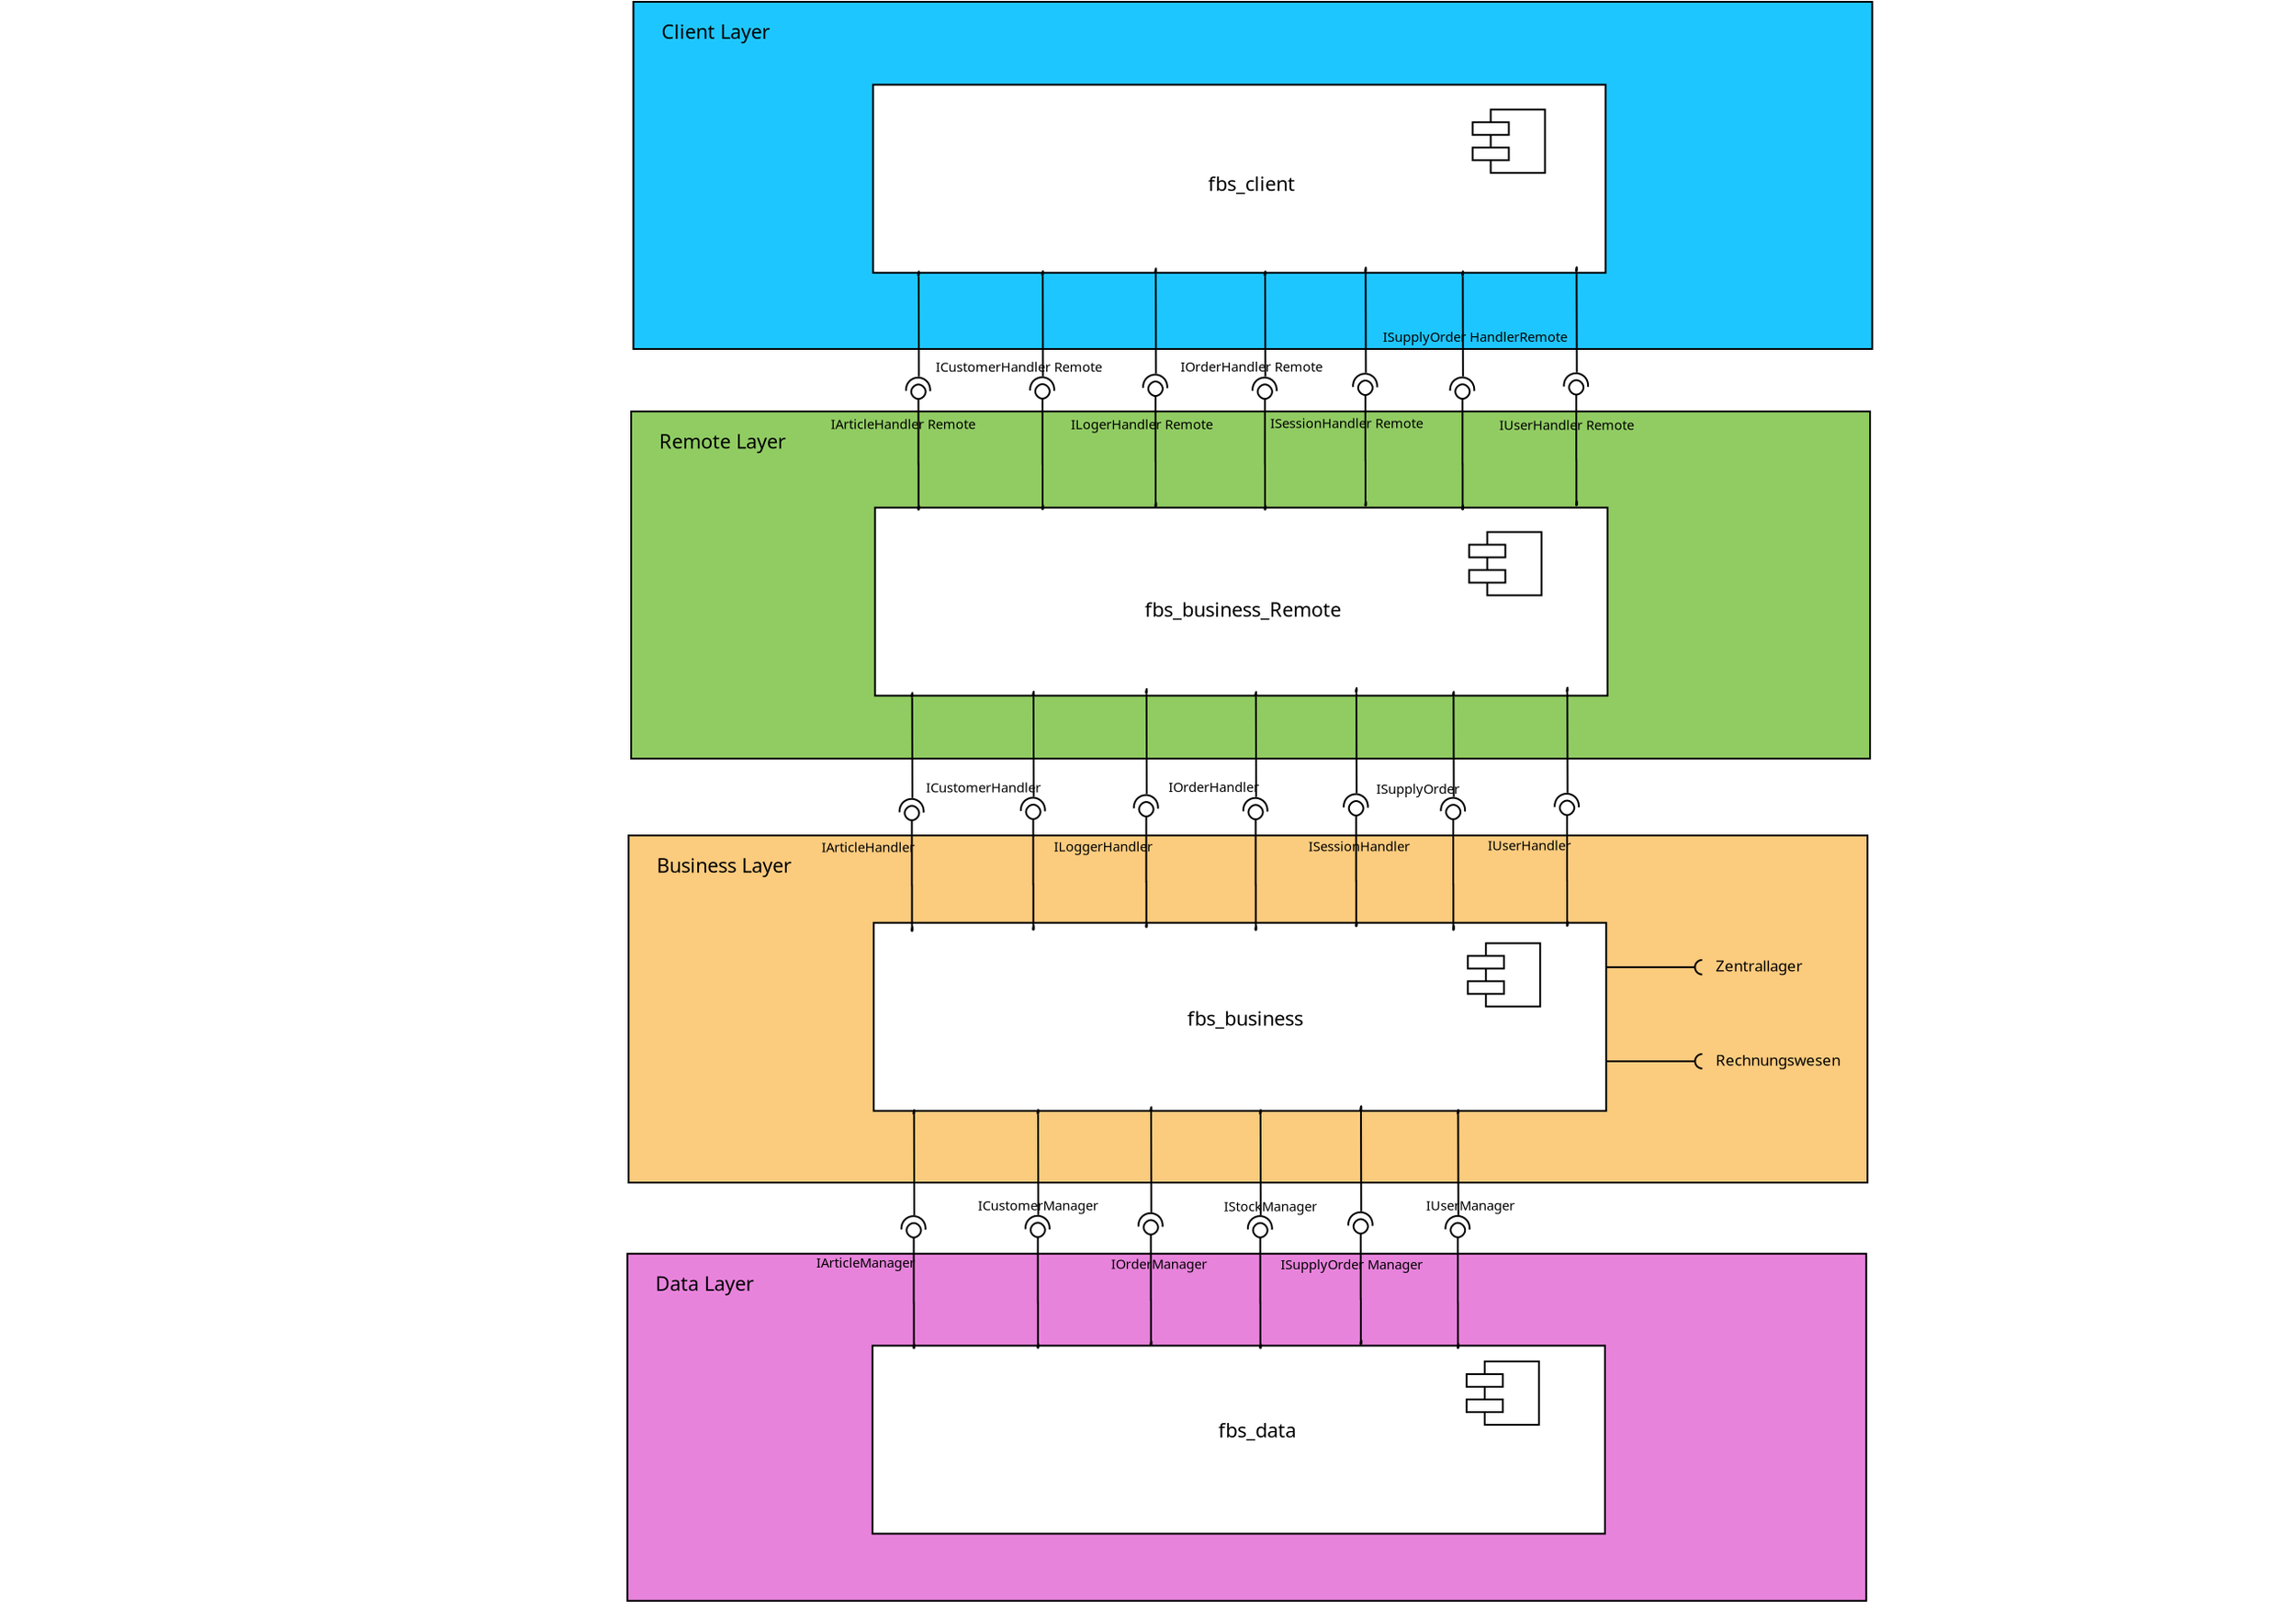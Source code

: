 <?xml version="1.0" encoding="UTF-8"?>
<dia:diagram xmlns:dia="http://www.lysator.liu.se/~alla/dia/">
  <dia:layer name="Background" visible="true" active="true">
    <dia:object type="Standard - Box" version="0" id="O0">
      <dia:attribute name="obj_pos">
        <dia:point val="21.45,-8.85"/>
      </dia:attribute>
      <dia:attribute name="obj_bb">
        <dia:rectangle val="21.4,-8.9;90,10.4"/>
      </dia:attribute>
      <dia:attribute name="elem_corner">
        <dia:point val="21.45,-8.85"/>
      </dia:attribute>
      <dia:attribute name="elem_width">
        <dia:real val="68.5"/>
      </dia:attribute>
      <dia:attribute name="elem_height">
        <dia:real val="19.2"/>
      </dia:attribute>
      <dia:attribute name="border_width">
        <dia:real val="0.1"/>
      </dia:attribute>
      <dia:attribute name="inner_color">
        <dia:color val="#1ec6ff"/>
      </dia:attribute>
      <dia:attribute name="show_background">
        <dia:boolean val="true"/>
      </dia:attribute>
    </dia:object>
    <dia:object type="Standard - Text" version="1" id="O1">
      <dia:attribute name="obj_pos">
        <dia:point val="23,-6.8"/>
      </dia:attribute>
      <dia:attribute name="obj_bb">
        <dia:rectangle val="23,-7.923;28.695,-6.509"/>
      </dia:attribute>
      <dia:attribute name="text">
        <dia:composite type="text">
          <dia:attribute name="string">
            <dia:string>#Client Layer#</dia:string>
          </dia:attribute>
          <dia:attribute name="font">
            <dia:font family="sans" style="0" name="Helvetica"/>
          </dia:attribute>
          <dia:attribute name="height">
            <dia:real val="1.361"/>
          </dia:attribute>
          <dia:attribute name="pos">
            <dia:point val="23,-6.8"/>
          </dia:attribute>
          <dia:attribute name="color">
            <dia:color val="#000000"/>
          </dia:attribute>
          <dia:attribute name="alignment">
            <dia:enum val="0"/>
          </dia:attribute>
        </dia:composite>
      </dia:attribute>
      <dia:attribute name="valign">
        <dia:enum val="3"/>
      </dia:attribute>
    </dia:object>
    <dia:object type="Standard - Box" version="0" id="O2">
      <dia:attribute name="obj_pos">
        <dia:point val="34.704,-4.266"/>
      </dia:attribute>
      <dia:attribute name="obj_bb">
        <dia:rectangle val="34.654,-4.316;75.254,6.184"/>
      </dia:attribute>
      <dia:attribute name="elem_corner">
        <dia:point val="34.704,-4.266"/>
      </dia:attribute>
      <dia:attribute name="elem_width">
        <dia:real val="40.5"/>
      </dia:attribute>
      <dia:attribute name="elem_height">
        <dia:real val="10.4"/>
      </dia:attribute>
      <dia:attribute name="border_width">
        <dia:real val="0.1"/>
      </dia:attribute>
      <dia:attribute name="show_background">
        <dia:boolean val="true"/>
      </dia:attribute>
    </dia:object>
    <dia:object type="Standard - Text" version="1" id="O3">
      <dia:attribute name="obj_pos">
        <dia:point val="53.232,1.616"/>
      </dia:attribute>
      <dia:attribute name="obj_bb">
        <dia:rectangle val="53.232,0.523;57.825,1.841"/>
      </dia:attribute>
      <dia:attribute name="text">
        <dia:composite type="text">
          <dia:attribute name="string">
            <dia:string>#fbs_client#</dia:string>
          </dia:attribute>
          <dia:attribute name="font">
            <dia:font family="sans" style="0" name="Helvetica"/>
          </dia:attribute>
          <dia:attribute name="height">
            <dia:real val="1.365"/>
          </dia:attribute>
          <dia:attribute name="pos">
            <dia:point val="53.232,1.616"/>
          </dia:attribute>
          <dia:attribute name="color">
            <dia:color val="#000000"/>
          </dia:attribute>
          <dia:attribute name="alignment">
            <dia:enum val="0"/>
          </dia:attribute>
        </dia:composite>
      </dia:attribute>
      <dia:attribute name="valign">
        <dia:enum val="3"/>
      </dia:attribute>
    </dia:object>
    <dia:object type="UML - Component" version="0" id="O4">
      <dia:attribute name="obj_pos">
        <dia:point val="67.854,-2.888"/>
      </dia:attribute>
      <dia:attribute name="obj_bb">
        <dia:rectangle val="67.804,-2.938;71.904,0.662"/>
      </dia:attribute>
      <dia:attribute name="meta">
        <dia:composite type="dict"/>
      </dia:attribute>
      <dia:attribute name="elem_corner">
        <dia:point val="67.854,-2.888"/>
      </dia:attribute>
      <dia:attribute name="elem_width">
        <dia:real val="4"/>
      </dia:attribute>
      <dia:attribute name="elem_height">
        <dia:real val="3.5"/>
      </dia:attribute>
      <dia:attribute name="line_colour">
        <dia:color val="#000000"/>
      </dia:attribute>
      <dia:attribute name="fill_colour">
        <dia:color val="#ffffff"/>
      </dia:attribute>
      <dia:attribute name="stereotype">
        <dia:string>##</dia:string>
      </dia:attribute>
      <dia:attribute name="text">
        <dia:composite type="text">
          <dia:attribute name="string">
            <dia:string>##</dia:string>
          </dia:attribute>
          <dia:attribute name="font">
            <dia:font family="sans" style="0" name="Helvetica"/>
          </dia:attribute>
          <dia:attribute name="height">
            <dia:real val="0.8"/>
          </dia:attribute>
          <dia:attribute name="pos">
            <dia:point val="70.254,-1.548"/>
          </dia:attribute>
          <dia:attribute name="color">
            <dia:color val="#000000"/>
          </dia:attribute>
          <dia:attribute name="alignment">
            <dia:enum val="0"/>
          </dia:attribute>
        </dia:composite>
      </dia:attribute>
    </dia:object>
    <dia:object type="Standard - Box" version="0" id="O5">
      <dia:attribute name="obj_pos">
        <dia:point val="21.328,13.806"/>
      </dia:attribute>
      <dia:attribute name="obj_bb">
        <dia:rectangle val="21.278,13.757;89.878,33.056"/>
      </dia:attribute>
      <dia:attribute name="elem_corner">
        <dia:point val="21.328,13.806"/>
      </dia:attribute>
      <dia:attribute name="elem_width">
        <dia:real val="68.5"/>
      </dia:attribute>
      <dia:attribute name="elem_height">
        <dia:real val="19.2"/>
      </dia:attribute>
      <dia:attribute name="border_width">
        <dia:real val="0.1"/>
      </dia:attribute>
      <dia:attribute name="inner_color">
        <dia:color val="#91cc63"/>
      </dia:attribute>
      <dia:attribute name="show_background">
        <dia:boolean val="true"/>
      </dia:attribute>
    </dia:object>
    <dia:object type="Standard - Text" version="1" id="O6">
      <dia:attribute name="obj_pos">
        <dia:point val="22.878,15.857"/>
      </dia:attribute>
      <dia:attribute name="obj_bb">
        <dia:rectangle val="22.878,14.734;29.568,16.147"/>
      </dia:attribute>
      <dia:attribute name="text">
        <dia:composite type="text">
          <dia:attribute name="string">
            <dia:string>#Remote Layer#</dia:string>
          </dia:attribute>
          <dia:attribute name="font">
            <dia:font family="sans" style="0" name="Helvetica"/>
          </dia:attribute>
          <dia:attribute name="height">
            <dia:real val="1.361"/>
          </dia:attribute>
          <dia:attribute name="pos">
            <dia:point val="22.878,15.857"/>
          </dia:attribute>
          <dia:attribute name="color">
            <dia:color val="#000000"/>
          </dia:attribute>
          <dia:attribute name="alignment">
            <dia:enum val="0"/>
          </dia:attribute>
        </dia:composite>
      </dia:attribute>
      <dia:attribute name="valign">
        <dia:enum val="3"/>
      </dia:attribute>
    </dia:object>
    <dia:object type="Standard - Box" version="0" id="O7">
      <dia:attribute name="obj_pos">
        <dia:point val="34.811,19.125"/>
      </dia:attribute>
      <dia:attribute name="obj_bb">
        <dia:rectangle val="34.761,19.075;75.361,29.575"/>
      </dia:attribute>
      <dia:attribute name="elem_corner">
        <dia:point val="34.811,19.125"/>
      </dia:attribute>
      <dia:attribute name="elem_width">
        <dia:real val="40.5"/>
      </dia:attribute>
      <dia:attribute name="elem_height">
        <dia:real val="10.4"/>
      </dia:attribute>
      <dia:attribute name="border_width">
        <dia:real val="0.1"/>
      </dia:attribute>
      <dia:attribute name="show_background">
        <dia:boolean val="true"/>
      </dia:attribute>
    </dia:object>
    <dia:object type="Standard - Text" version="1" id="O8">
      <dia:attribute name="obj_pos">
        <dia:point val="49.732,24.741"/>
      </dia:attribute>
      <dia:attribute name="obj_bb">
        <dia:rectangle val="49.732,24.082;60.182,25.4"/>
      </dia:attribute>
      <dia:attribute name="text">
        <dia:composite type="text">
          <dia:attribute name="string">
            <dia:string>#fbs_business_Remote#</dia:string>
          </dia:attribute>
          <dia:attribute name="font">
            <dia:font family="sans" style="0" name="Helvetica"/>
          </dia:attribute>
          <dia:attribute name="height">
            <dia:real val="1.365"/>
          </dia:attribute>
          <dia:attribute name="pos">
            <dia:point val="49.732,25.175"/>
          </dia:attribute>
          <dia:attribute name="color">
            <dia:color val="#000000"/>
          </dia:attribute>
          <dia:attribute name="alignment">
            <dia:enum val="0"/>
          </dia:attribute>
        </dia:composite>
      </dia:attribute>
      <dia:attribute name="valign">
        <dia:enum val="2"/>
      </dia:attribute>
    </dia:object>
    <dia:object type="UML - Component" version="0" id="O9">
      <dia:attribute name="obj_pos">
        <dia:point val="67.661,20.475"/>
      </dia:attribute>
      <dia:attribute name="obj_bb">
        <dia:rectangle val="67.611,20.425;71.711,24.025"/>
      </dia:attribute>
      <dia:attribute name="meta">
        <dia:composite type="dict"/>
      </dia:attribute>
      <dia:attribute name="elem_corner">
        <dia:point val="67.661,20.475"/>
      </dia:attribute>
      <dia:attribute name="elem_width">
        <dia:real val="4"/>
      </dia:attribute>
      <dia:attribute name="elem_height">
        <dia:real val="3.5"/>
      </dia:attribute>
      <dia:attribute name="line_colour">
        <dia:color val="#000000"/>
      </dia:attribute>
      <dia:attribute name="fill_colour">
        <dia:color val="#ffffff"/>
      </dia:attribute>
      <dia:attribute name="stereotype">
        <dia:string>##</dia:string>
      </dia:attribute>
      <dia:attribute name="text">
        <dia:composite type="text">
          <dia:attribute name="string">
            <dia:string>##</dia:string>
          </dia:attribute>
          <dia:attribute name="font">
            <dia:font family="sans" style="0" name="Helvetica"/>
          </dia:attribute>
          <dia:attribute name="height">
            <dia:real val="0.8"/>
          </dia:attribute>
          <dia:attribute name="pos">
            <dia:point val="70.061,21.815"/>
          </dia:attribute>
          <dia:attribute name="color">
            <dia:color val="#000000"/>
          </dia:attribute>
          <dia:attribute name="alignment">
            <dia:enum val="0"/>
          </dia:attribute>
        </dia:composite>
      </dia:attribute>
    </dia:object>
    <dia:object type="Standard - Box" version="0" id="O10">
      <dia:attribute name="obj_pos">
        <dia:point val="21.186,37.256"/>
      </dia:attribute>
      <dia:attribute name="obj_bb">
        <dia:rectangle val="21.137,37.206;89.737,56.506"/>
      </dia:attribute>
      <dia:attribute name="elem_corner">
        <dia:point val="21.186,37.256"/>
      </dia:attribute>
      <dia:attribute name="elem_width">
        <dia:real val="68.5"/>
      </dia:attribute>
      <dia:attribute name="elem_height">
        <dia:real val="19.2"/>
      </dia:attribute>
      <dia:attribute name="border_width">
        <dia:real val="0.1"/>
      </dia:attribute>
      <dia:attribute name="inner_color">
        <dia:color val="#fbcb7e"/>
      </dia:attribute>
      <dia:attribute name="show_background">
        <dia:boolean val="true"/>
      </dia:attribute>
    </dia:object>
    <dia:object type="Standard - Text" version="1" id="O11">
      <dia:attribute name="obj_pos">
        <dia:point val="22.736,39.306"/>
      </dia:attribute>
      <dia:attribute name="obj_bb">
        <dia:rectangle val="22.736,38.183;29.874,39.597"/>
      </dia:attribute>
      <dia:attribute name="text">
        <dia:composite type="text">
          <dia:attribute name="string">
            <dia:string>#Business Layer#</dia:string>
          </dia:attribute>
          <dia:attribute name="font">
            <dia:font family="sans" style="0" name="Helvetica"/>
          </dia:attribute>
          <dia:attribute name="height">
            <dia:real val="1.361"/>
          </dia:attribute>
          <dia:attribute name="pos">
            <dia:point val="22.736,39.306"/>
          </dia:attribute>
          <dia:attribute name="color">
            <dia:color val="#000000"/>
          </dia:attribute>
          <dia:attribute name="alignment">
            <dia:enum val="0"/>
          </dia:attribute>
        </dia:composite>
      </dia:attribute>
      <dia:attribute name="valign">
        <dia:enum val="3"/>
      </dia:attribute>
    </dia:object>
    <dia:object type="Standard - Box" version="0" id="O12">
      <dia:attribute name="obj_pos">
        <dia:point val="34.74,42.086"/>
      </dia:attribute>
      <dia:attribute name="obj_bb">
        <dia:rectangle val="34.69,42.036;75.29,52.536"/>
      </dia:attribute>
      <dia:attribute name="elem_corner">
        <dia:point val="34.74,42.086"/>
      </dia:attribute>
      <dia:attribute name="elem_width">
        <dia:real val="40.5"/>
      </dia:attribute>
      <dia:attribute name="elem_height">
        <dia:real val="10.4"/>
      </dia:attribute>
      <dia:attribute name="border_width">
        <dia:real val="0.1"/>
      </dia:attribute>
      <dia:attribute name="show_background">
        <dia:boolean val="true"/>
      </dia:attribute>
    </dia:object>
    <dia:object type="Standard - Text" version="1" id="O13">
      <dia:attribute name="obj_pos">
        <dia:point val="52.075,47.778"/>
      </dia:attribute>
      <dia:attribute name="obj_bb">
        <dia:rectangle val="52.075,46.685;58.225,48.003"/>
      </dia:attribute>
      <dia:attribute name="text">
        <dia:composite type="text">
          <dia:attribute name="string">
            <dia:string>#fbs_business#</dia:string>
          </dia:attribute>
          <dia:attribute name="font">
            <dia:font family="sans" style="0" name="Helvetica"/>
          </dia:attribute>
          <dia:attribute name="height">
            <dia:real val="1.365"/>
          </dia:attribute>
          <dia:attribute name="pos">
            <dia:point val="52.075,47.778"/>
          </dia:attribute>
          <dia:attribute name="color">
            <dia:color val="#000000"/>
          </dia:attribute>
          <dia:attribute name="alignment">
            <dia:enum val="0"/>
          </dia:attribute>
        </dia:composite>
      </dia:attribute>
      <dia:attribute name="valign">
        <dia:enum val="3"/>
      </dia:attribute>
    </dia:object>
    <dia:object type="UML - Component" version="0" id="O14">
      <dia:attribute name="obj_pos">
        <dia:point val="67.59,43.218"/>
      </dia:attribute>
      <dia:attribute name="obj_bb">
        <dia:rectangle val="67.54,43.168;71.64,46.768"/>
      </dia:attribute>
      <dia:attribute name="meta">
        <dia:composite type="dict"/>
      </dia:attribute>
      <dia:attribute name="elem_corner">
        <dia:point val="67.59,43.218"/>
      </dia:attribute>
      <dia:attribute name="elem_width">
        <dia:real val="4"/>
      </dia:attribute>
      <dia:attribute name="elem_height">
        <dia:real val="3.5"/>
      </dia:attribute>
      <dia:attribute name="line_colour">
        <dia:color val="#000000"/>
      </dia:attribute>
      <dia:attribute name="fill_colour">
        <dia:color val="#ffffff"/>
      </dia:attribute>
      <dia:attribute name="stereotype">
        <dia:string>##</dia:string>
      </dia:attribute>
      <dia:attribute name="text">
        <dia:composite type="text">
          <dia:attribute name="string">
            <dia:string>##</dia:string>
          </dia:attribute>
          <dia:attribute name="font">
            <dia:font family="sans" style="0" name="Helvetica"/>
          </dia:attribute>
          <dia:attribute name="height">
            <dia:real val="0.8"/>
          </dia:attribute>
          <dia:attribute name="pos">
            <dia:point val="69.99,44.558"/>
          </dia:attribute>
          <dia:attribute name="color">
            <dia:color val="#000000"/>
          </dia:attribute>
          <dia:attribute name="alignment">
            <dia:enum val="0"/>
          </dia:attribute>
        </dia:composite>
      </dia:attribute>
    </dia:object>
    <dia:object type="Standard - Box" version="0" id="O15">
      <dia:attribute name="obj_pos">
        <dia:point val="21.116,60.386"/>
      </dia:attribute>
      <dia:attribute name="obj_bb">
        <dia:rectangle val="21.066,60.336;89.666,79.635"/>
      </dia:attribute>
      <dia:attribute name="elem_corner">
        <dia:point val="21.116,60.386"/>
      </dia:attribute>
      <dia:attribute name="elem_width">
        <dia:real val="68.5"/>
      </dia:attribute>
      <dia:attribute name="elem_height">
        <dia:real val="19.2"/>
      </dia:attribute>
      <dia:attribute name="border_width">
        <dia:real val="0.1"/>
      </dia:attribute>
      <dia:attribute name="inner_color">
        <dia:color val="#e883dc"/>
      </dia:attribute>
      <dia:attribute name="show_background">
        <dia:boolean val="true"/>
      </dia:attribute>
    </dia:object>
    <dia:object type="Standard - Text" version="1" id="O16">
      <dia:attribute name="obj_pos">
        <dia:point val="22.666,62.435"/>
      </dia:attribute>
      <dia:attribute name="obj_bb">
        <dia:rectangle val="22.666,61.346;27.878,62.66"/>
      </dia:attribute>
      <dia:attribute name="text">
        <dia:composite type="text">
          <dia:attribute name="string">
            <dia:string>#Data Layer#</dia:string>
          </dia:attribute>
          <dia:attribute name="font">
            <dia:font family="sans" style="0" name="Helvetica"/>
          </dia:attribute>
          <dia:attribute name="height">
            <dia:real val="1.361"/>
          </dia:attribute>
          <dia:attribute name="pos">
            <dia:point val="22.666,62.435"/>
          </dia:attribute>
          <dia:attribute name="color">
            <dia:color val="#000000"/>
          </dia:attribute>
          <dia:attribute name="alignment">
            <dia:enum val="0"/>
          </dia:attribute>
        </dia:composite>
      </dia:attribute>
      <dia:attribute name="valign">
        <dia:enum val="3"/>
      </dia:attribute>
    </dia:object>
    <dia:object type="Standard - Box" version="0" id="O17">
      <dia:attribute name="obj_pos">
        <dia:point val="34.67,65.473"/>
      </dia:attribute>
      <dia:attribute name="obj_bb">
        <dia:rectangle val="34.62,65.423;75.22,75.923"/>
      </dia:attribute>
      <dia:attribute name="elem_corner">
        <dia:point val="34.67,65.473"/>
      </dia:attribute>
      <dia:attribute name="elem_width">
        <dia:real val="40.5"/>
      </dia:attribute>
      <dia:attribute name="elem_height">
        <dia:real val="10.4"/>
      </dia:attribute>
      <dia:attribute name="border_width">
        <dia:real val="0.1"/>
      </dia:attribute>
      <dia:attribute name="show_background">
        <dia:boolean val="true"/>
      </dia:attribute>
    </dia:object>
    <dia:object type="Standard - Text" version="1" id="O18">
      <dia:attribute name="obj_pos">
        <dia:point val="53.788,70.551"/>
      </dia:attribute>
      <dia:attribute name="obj_bb">
        <dia:rectangle val="53.788,69.458;57.941,70.776"/>
      </dia:attribute>
      <dia:attribute name="text">
        <dia:composite type="text">
          <dia:attribute name="string">
            <dia:string>#fbs_data#</dia:string>
          </dia:attribute>
          <dia:attribute name="font">
            <dia:font family="sans" style="0" name="Helvetica"/>
          </dia:attribute>
          <dia:attribute name="height">
            <dia:real val="1.365"/>
          </dia:attribute>
          <dia:attribute name="pos">
            <dia:point val="53.788,70.551"/>
          </dia:attribute>
          <dia:attribute name="color">
            <dia:color val="#000000"/>
          </dia:attribute>
          <dia:attribute name="alignment">
            <dia:enum val="0"/>
          </dia:attribute>
        </dia:composite>
      </dia:attribute>
      <dia:attribute name="valign">
        <dia:enum val="3"/>
      </dia:attribute>
    </dia:object>
    <dia:object type="UML - Component" version="0" id="O19">
      <dia:attribute name="obj_pos">
        <dia:point val="67.52,66.347"/>
      </dia:attribute>
      <dia:attribute name="obj_bb">
        <dia:rectangle val="67.47,66.297;71.57,69.897"/>
      </dia:attribute>
      <dia:attribute name="meta">
        <dia:composite type="dict"/>
      </dia:attribute>
      <dia:attribute name="elem_corner">
        <dia:point val="67.52,66.347"/>
      </dia:attribute>
      <dia:attribute name="elem_width">
        <dia:real val="4"/>
      </dia:attribute>
      <dia:attribute name="elem_height">
        <dia:real val="3.5"/>
      </dia:attribute>
      <dia:attribute name="line_colour">
        <dia:color val="#000000"/>
      </dia:attribute>
      <dia:attribute name="fill_colour">
        <dia:color val="#ffffff"/>
      </dia:attribute>
      <dia:attribute name="stereotype">
        <dia:string>##</dia:string>
      </dia:attribute>
      <dia:attribute name="text">
        <dia:composite type="text">
          <dia:attribute name="string">
            <dia:string>##</dia:string>
          </dia:attribute>
          <dia:attribute name="font">
            <dia:font family="sans" style="0" name="Helvetica"/>
          </dia:attribute>
          <dia:attribute name="height">
            <dia:real val="0.8"/>
          </dia:attribute>
          <dia:attribute name="pos">
            <dia:point val="69.92,67.687"/>
          </dia:attribute>
          <dia:attribute name="color">
            <dia:color val="#000000"/>
          </dia:attribute>
          <dia:attribute name="alignment">
            <dia:enum val="0"/>
          </dia:attribute>
        </dia:composite>
      </dia:attribute>
    </dia:object>
    <dia:group>
      <dia:object type="UML - Component Feature" version="1" id="O20">
        <dia:attribute name="obj_pos">
          <dia:point val="37.216,19.238"/>
        </dia:attribute>
        <dia:attribute name="obj_bb">
          <dia:rectangle val="-13.16,8.545;38.116,20.137"/>
        </dia:attribute>
        <dia:attribute name="meta">
          <dia:composite type="dict"/>
        </dia:attribute>
        <dia:attribute name="orth_points">
          <dia:point val="37.216,19.238"/>
          <dia:point val="37.216,16.72"/>
          <dia:point val="37.21,16.72"/>
          <dia:point val="37.21,12.264"/>
        </dia:attribute>
        <dia:attribute name="orth_orient">
          <dia:enum val="1"/>
          <dia:enum val="0"/>
          <dia:enum val="1"/>
        </dia:attribute>
        <dia:attribute name="orth_autoroute">
          <dia:boolean val="false"/>
        </dia:attribute>
        <dia:attribute name="line_colour">
          <dia:color val="#000000"/>
        </dia:attribute>
        <dia:attribute name="role">
          <dia:enum val="0"/>
        </dia:attribute>
        <dia:attribute name="text">
          <dia:composite type="text">
            <dia:attribute name="string">
              <dia:string>##</dia:string>
            </dia:attribute>
            <dia:attribute name="font">
              <dia:font family="monospace" style="0" name="Courier"/>
            </dia:attribute>
            <dia:attribute name="height">
              <dia:real val="0.8"/>
            </dia:attribute>
            <dia:attribute name="pos">
              <dia:point val="-13.16,9.077"/>
            </dia:attribute>
            <dia:attribute name="color">
              <dia:color val="#000000"/>
            </dia:attribute>
            <dia:attribute name="alignment">
              <dia:enum val="1"/>
            </dia:attribute>
          </dia:composite>
        </dia:attribute>
        <dia:attribute name="text_pos">
          <dia:point val="-13.16,9.077"/>
        </dia:attribute>
        <dia:connections>
          <dia:connection handle="0" to="O24" connection="2"/>
        </dia:connections>
      </dia:object>
      <dia:object type="Standard - Arc" version="0" id="O21">
        <dia:attribute name="obj_pos">
          <dia:point val="37.855,12.684"/>
        </dia:attribute>
        <dia:attribute name="obj_bb">
          <dia:rectangle val="36.475,11.882;37.911,12.735"/>
        </dia:attribute>
        <dia:attribute name="conn_endpoints">
          <dia:point val="37.855,12.684"/>
          <dia:point val="36.529,12.669"/>
        </dia:attribute>
        <dia:attribute name="curve_distance">
          <dia:real val="0.745"/>
        </dia:attribute>
        <dia:attribute name="line_width">
          <dia:real val="0.1"/>
        </dia:attribute>
      </dia:object>
      <dia:object type="Standard - Line" version="0" id="O22">
        <dia:attribute name="obj_pos">
          <dia:point val="37.238,11.878"/>
        </dia:attribute>
        <dia:attribute name="obj_bb">
          <dia:rectangle val="37.174,6.281;37.288,11.928"/>
        </dia:attribute>
        <dia:attribute name="conn_endpoints">
          <dia:point val="37.238,11.878"/>
          <dia:point val="37.224,6.332"/>
        </dia:attribute>
        <dia:attribute name="numcp">
          <dia:int val="1"/>
        </dia:attribute>
        <dia:connections>
          <dia:connection handle="1" to="O23" connection="4"/>
        </dia:connections>
      </dia:object>
      <dia:object type="Standard - Beziergon" version="0" id="O23">
        <dia:attribute name="obj_pos">
          <dia:point val="37.238,6.071"/>
        </dia:attribute>
        <dia:attribute name="obj_bb">
          <dia:rectangle val="37.142,6.014;37.294,6.339"/>
        </dia:attribute>
        <dia:attribute name="bez_points">
          <dia:point val="37.238,6.071"/>
          <dia:point val="37.238,6.126"/>
          <dia:point val="37.265,6.289"/>
          <dia:point val="37.21,6.289"/>
          <dia:point val="37.156,6.289"/>
          <dia:point val="37.238,6.017"/>
        </dia:attribute>
        <dia:attribute name="corner_types">
          <dia:enum val="1815957580"/>
          <dia:enum val="0"/>
          <dia:enum val="0"/>
        </dia:attribute>
        <dia:attribute name="line_width">
          <dia:real val="0.1"/>
        </dia:attribute>
        <dia:attribute name="inner_color">
          <dia:color val="#000000"/>
        </dia:attribute>
        <dia:attribute name="show_background">
          <dia:boolean val="true"/>
        </dia:attribute>
      </dia:object>
      <dia:object type="Standard - Beziergon" version="0" id="O24">
        <dia:attribute name="obj_pos">
          <dia:point val="37.244,19.019"/>
        </dia:attribute>
        <dia:attribute name="obj_bb">
          <dia:rectangle val="37.148,18.962;37.3,19.288"/>
        </dia:attribute>
        <dia:attribute name="bez_points">
          <dia:point val="37.244,19.019"/>
          <dia:point val="37.244,19.074"/>
          <dia:point val="37.271,19.238"/>
          <dia:point val="37.216,19.238"/>
          <dia:point val="37.162,19.238"/>
          <dia:point val="37.244,18.965"/>
        </dia:attribute>
        <dia:attribute name="corner_types">
          <dia:enum val="1815957580"/>
          <dia:enum val="0"/>
          <dia:enum val="0"/>
        </dia:attribute>
        <dia:attribute name="line_width">
          <dia:real val="0.1"/>
        </dia:attribute>
        <dia:attribute name="inner_color">
          <dia:color val="#000000"/>
        </dia:attribute>
        <dia:attribute name="show_background">
          <dia:boolean val="true"/>
        </dia:attribute>
      </dia:object>
    </dia:group>
    <dia:group>
      <dia:object type="UML - Component Feature" version="1" id="O25">
        <dia:attribute name="obj_pos">
          <dia:point val="44.076,19.22"/>
        </dia:attribute>
        <dia:attribute name="obj_bb">
          <dia:rectangle val="-6.3,8.527;44.976,20.12"/>
        </dia:attribute>
        <dia:attribute name="meta">
          <dia:composite type="dict"/>
        </dia:attribute>
        <dia:attribute name="orth_points">
          <dia:point val="44.076,19.22"/>
          <dia:point val="44.076,16.703"/>
          <dia:point val="44.069,16.703"/>
          <dia:point val="44.069,12.246"/>
        </dia:attribute>
        <dia:attribute name="orth_orient">
          <dia:enum val="1"/>
          <dia:enum val="0"/>
          <dia:enum val="1"/>
        </dia:attribute>
        <dia:attribute name="orth_autoroute">
          <dia:boolean val="false"/>
        </dia:attribute>
        <dia:attribute name="line_colour">
          <dia:color val="#000000"/>
        </dia:attribute>
        <dia:attribute name="role">
          <dia:enum val="0"/>
        </dia:attribute>
        <dia:attribute name="text">
          <dia:composite type="text">
            <dia:attribute name="string">
              <dia:string>##</dia:string>
            </dia:attribute>
            <dia:attribute name="font">
              <dia:font family="monospace" style="0" name="Courier"/>
            </dia:attribute>
            <dia:attribute name="height">
              <dia:real val="0.8"/>
            </dia:attribute>
            <dia:attribute name="pos">
              <dia:point val="-6.3,9.06"/>
            </dia:attribute>
            <dia:attribute name="color">
              <dia:color val="#000000"/>
            </dia:attribute>
            <dia:attribute name="alignment">
              <dia:enum val="1"/>
            </dia:attribute>
          </dia:composite>
        </dia:attribute>
        <dia:attribute name="text_pos">
          <dia:point val="-6.3,9.06"/>
        </dia:attribute>
        <dia:connections>
          <dia:connection handle="0" to="O29" connection="2"/>
        </dia:connections>
      </dia:object>
      <dia:object type="Standard - Arc" version="0" id="O26">
        <dia:attribute name="obj_pos">
          <dia:point val="44.715,12.667"/>
        </dia:attribute>
        <dia:attribute name="obj_bb">
          <dia:rectangle val="43.334,11.864;44.77,12.717"/>
        </dia:attribute>
        <dia:attribute name="conn_endpoints">
          <dia:point val="44.715,12.667"/>
          <dia:point val="43.388,12.651"/>
        </dia:attribute>
        <dia:attribute name="curve_distance">
          <dia:real val="0.745"/>
        </dia:attribute>
        <dia:attribute name="line_width">
          <dia:real val="0.1"/>
        </dia:attribute>
      </dia:object>
      <dia:object type="Standard - Line" version="0" id="O27">
        <dia:attribute name="obj_pos">
          <dia:point val="44.097,11.861"/>
        </dia:attribute>
        <dia:attribute name="obj_bb">
          <dia:rectangle val="44.033,6.264;44.147,11.911"/>
        </dia:attribute>
        <dia:attribute name="conn_endpoints">
          <dia:point val="44.097,11.861"/>
          <dia:point val="44.084,6.314"/>
        </dia:attribute>
        <dia:attribute name="numcp">
          <dia:int val="1"/>
        </dia:attribute>
        <dia:connections>
          <dia:connection handle="1" to="O28" connection="4"/>
        </dia:connections>
      </dia:object>
      <dia:object type="Standard - Beziergon" version="0" id="O28">
        <dia:attribute name="obj_pos">
          <dia:point val="44.097,6.054"/>
        </dia:attribute>
        <dia:attribute name="obj_bb">
          <dia:rectangle val="44.001,5.996;44.154,6.322"/>
        </dia:attribute>
        <dia:attribute name="bez_points">
          <dia:point val="44.097,6.054"/>
          <dia:point val="44.097,6.108"/>
          <dia:point val="44.124,6.272"/>
          <dia:point val="44.07,6.272"/>
          <dia:point val="44.015,6.272"/>
          <dia:point val="44.097,5.999"/>
        </dia:attribute>
        <dia:attribute name="corner_types">
          <dia:enum val="1815957580"/>
          <dia:enum val="0"/>
          <dia:enum val="0"/>
        </dia:attribute>
        <dia:attribute name="line_width">
          <dia:real val="0.1"/>
        </dia:attribute>
        <dia:attribute name="inner_color">
          <dia:color val="#000000"/>
        </dia:attribute>
        <dia:attribute name="show_background">
          <dia:boolean val="true"/>
        </dia:attribute>
      </dia:object>
      <dia:object type="Standard - Beziergon" version="0" id="O29">
        <dia:attribute name="obj_pos">
          <dia:point val="44.103,19.002"/>
        </dia:attribute>
        <dia:attribute name="obj_bb">
          <dia:rectangle val="44.007,18.945;44.16,19.27"/>
        </dia:attribute>
        <dia:attribute name="bez_points">
          <dia:point val="44.103,19.002"/>
          <dia:point val="44.103,19.056"/>
          <dia:point val="44.13,19.22"/>
          <dia:point val="44.076,19.22"/>
          <dia:point val="44.021,19.22"/>
          <dia:point val="44.103,18.948"/>
        </dia:attribute>
        <dia:attribute name="corner_types">
          <dia:enum val="1815957580"/>
          <dia:enum val="0"/>
          <dia:enum val="0"/>
        </dia:attribute>
        <dia:attribute name="line_width">
          <dia:real val="0.1"/>
        </dia:attribute>
        <dia:attribute name="inner_color">
          <dia:color val="#000000"/>
        </dia:attribute>
        <dia:attribute name="show_background">
          <dia:boolean val="true"/>
        </dia:attribute>
      </dia:object>
    </dia:group>
    <dia:object type="Standard - Text" version="1" id="O30">
      <dia:attribute name="obj_pos">
        <dia:point val="32.368,14.772"/>
      </dia:attribute>
      <dia:attribute name="obj_bb">
        <dia:rectangle val="32.368,14.037;39.898,14.925"/>
      </dia:attribute>
      <dia:attribute name="text">
        <dia:composite type="text">
          <dia:attribute name="string">
            <dia:string>#IArticleHandler Remote#</dia:string>
          </dia:attribute>
          <dia:attribute name="font">
            <dia:font family="sans" style="0" name="Helvetica"/>
          </dia:attribute>
          <dia:attribute name="height">
            <dia:real val="0.92"/>
          </dia:attribute>
          <dia:attribute name="pos">
            <dia:point val="32.368,14.772"/>
          </dia:attribute>
          <dia:attribute name="color">
            <dia:color val="#000000"/>
          </dia:attribute>
          <dia:attribute name="alignment">
            <dia:enum val="0"/>
          </dia:attribute>
        </dia:composite>
      </dia:attribute>
      <dia:attribute name="valign">
        <dia:enum val="3"/>
      </dia:attribute>
    </dia:object>
    <dia:object type="Standard - Text" version="1" id="O31">
      <dia:attribute name="obj_pos">
        <dia:point val="38.166,11.616"/>
      </dia:attribute>
      <dia:attribute name="obj_bb">
        <dia:rectangle val="38.166,10.881;46.779,11.768"/>
      </dia:attribute>
      <dia:attribute name="text">
        <dia:composite type="text">
          <dia:attribute name="string">
            <dia:string>#ICustomerHandler Remote#</dia:string>
          </dia:attribute>
          <dia:attribute name="font">
            <dia:font family="sans" style="0" name="Helvetica"/>
          </dia:attribute>
          <dia:attribute name="height">
            <dia:real val="0.92"/>
          </dia:attribute>
          <dia:attribute name="pos">
            <dia:point val="38.166,11.616"/>
          </dia:attribute>
          <dia:attribute name="color">
            <dia:color val="#000000"/>
          </dia:attribute>
          <dia:attribute name="alignment">
            <dia:enum val="0"/>
          </dia:attribute>
        </dia:composite>
      </dia:attribute>
      <dia:attribute name="valign">
        <dia:enum val="3"/>
      </dia:attribute>
    </dia:object>
    <dia:group>
      <dia:object type="UML - Component Feature" version="1" id="O32">
        <dia:attribute name="obj_pos">
          <dia:point val="50.325,19.074"/>
        </dia:attribute>
        <dia:attribute name="obj_bb">
          <dia:rectangle val="-0.051,8.381;51.225,19.974"/>
        </dia:attribute>
        <dia:attribute name="meta">
          <dia:composite type="dict"/>
        </dia:attribute>
        <dia:attribute name="orth_points">
          <dia:point val="50.325,19.074"/>
          <dia:point val="50.325,16.557"/>
          <dia:point val="50.319,16.557"/>
          <dia:point val="50.319,12.1"/>
        </dia:attribute>
        <dia:attribute name="orth_orient">
          <dia:enum val="1"/>
          <dia:enum val="0"/>
          <dia:enum val="1"/>
        </dia:attribute>
        <dia:attribute name="orth_autoroute">
          <dia:boolean val="false"/>
        </dia:attribute>
        <dia:attribute name="line_colour">
          <dia:color val="#000000"/>
        </dia:attribute>
        <dia:attribute name="role">
          <dia:enum val="0"/>
        </dia:attribute>
        <dia:attribute name="text">
          <dia:composite type="text">
            <dia:attribute name="string">
              <dia:string>##</dia:string>
            </dia:attribute>
            <dia:attribute name="font">
              <dia:font family="monospace" style="0" name="Courier"/>
            </dia:attribute>
            <dia:attribute name="height">
              <dia:real val="0.8"/>
            </dia:attribute>
            <dia:attribute name="pos">
              <dia:point val="-0.051,8.914"/>
            </dia:attribute>
            <dia:attribute name="color">
              <dia:color val="#000000"/>
            </dia:attribute>
            <dia:attribute name="alignment">
              <dia:enum val="1"/>
            </dia:attribute>
          </dia:composite>
        </dia:attribute>
        <dia:attribute name="text_pos">
          <dia:point val="-0.051,8.914"/>
        </dia:attribute>
        <dia:connections>
          <dia:connection handle="0" to="O36" connection="2"/>
        </dia:connections>
      </dia:object>
      <dia:object type="Standard - Arc" version="0" id="O33">
        <dia:attribute name="obj_pos">
          <dia:point val="50.964,12.52"/>
        </dia:attribute>
        <dia:attribute name="obj_bb">
          <dia:rectangle val="49.584,11.718;51.019,12.571"/>
        </dia:attribute>
        <dia:attribute name="conn_endpoints">
          <dia:point val="50.964,12.52"/>
          <dia:point val="49.637,12.505"/>
        </dia:attribute>
        <dia:attribute name="curve_distance">
          <dia:real val="0.745"/>
        </dia:attribute>
        <dia:attribute name="line_width">
          <dia:real val="0.1"/>
        </dia:attribute>
      </dia:object>
      <dia:object type="Standard - Line" version="0" id="O34">
        <dia:attribute name="obj_pos">
          <dia:point val="50.346,11.714"/>
        </dia:attribute>
        <dia:attribute name="obj_bb">
          <dia:rectangle val="50.283,6.118;50.396,11.764"/>
        </dia:attribute>
        <dia:attribute name="conn_endpoints">
          <dia:point val="50.346,11.714"/>
          <dia:point val="50.333,6.168"/>
        </dia:attribute>
        <dia:attribute name="numcp">
          <dia:int val="1"/>
        </dia:attribute>
        <dia:connections>
          <dia:connection handle="1" to="O35" connection="4"/>
        </dia:connections>
      </dia:object>
      <dia:object type="Standard - Beziergon" version="0" id="O35">
        <dia:attribute name="obj_pos">
          <dia:point val="50.346,5.907"/>
        </dia:attribute>
        <dia:attribute name="obj_bb">
          <dia:rectangle val="50.25,5.85;50.403,6.175"/>
        </dia:attribute>
        <dia:attribute name="bez_points">
          <dia:point val="50.346,5.907"/>
          <dia:point val="50.346,5.962"/>
          <dia:point val="50.373,6.125"/>
          <dia:point val="50.319,6.125"/>
          <dia:point val="50.264,6.125"/>
          <dia:point val="50.346,5.853"/>
        </dia:attribute>
        <dia:attribute name="corner_types">
          <dia:enum val="1815957580"/>
          <dia:enum val="0"/>
          <dia:enum val="0"/>
        </dia:attribute>
        <dia:attribute name="line_width">
          <dia:real val="0.1"/>
        </dia:attribute>
        <dia:attribute name="inner_color">
          <dia:color val="#000000"/>
        </dia:attribute>
        <dia:attribute name="show_background">
          <dia:boolean val="true"/>
        </dia:attribute>
      </dia:object>
      <dia:object type="Standard - Beziergon" version="0" id="O36">
        <dia:attribute name="obj_pos">
          <dia:point val="50.352,18.856"/>
        </dia:attribute>
        <dia:attribute name="obj_bb">
          <dia:rectangle val="50.256,18.798;50.409,19.124"/>
        </dia:attribute>
        <dia:attribute name="bez_points">
          <dia:point val="50.352,18.856"/>
          <dia:point val="50.352,18.91"/>
          <dia:point val="50.38,19.074"/>
          <dia:point val="50.325,19.074"/>
          <dia:point val="50.27,19.074"/>
          <dia:point val="50.352,18.801"/>
        </dia:attribute>
        <dia:attribute name="corner_types">
          <dia:enum val="1815957580"/>
          <dia:enum val="0"/>
          <dia:enum val="0"/>
        </dia:attribute>
        <dia:attribute name="line_width">
          <dia:real val="0.1"/>
        </dia:attribute>
        <dia:attribute name="inner_color">
          <dia:color val="#000000"/>
        </dia:attribute>
        <dia:attribute name="show_background">
          <dia:boolean val="true"/>
        </dia:attribute>
      </dia:object>
    </dia:group>
    <dia:group>
      <dia:object type="UML - Component Feature" version="1" id="O37">
        <dia:attribute name="obj_pos">
          <dia:point val="56.374,19.235"/>
        </dia:attribute>
        <dia:attribute name="obj_bb">
          <dia:rectangle val="5.998,8.543;57.274,20.135"/>
        </dia:attribute>
        <dia:attribute name="meta">
          <dia:composite type="dict"/>
        </dia:attribute>
        <dia:attribute name="orth_points">
          <dia:point val="56.374,19.235"/>
          <dia:point val="56.374,16.718"/>
          <dia:point val="56.368,16.718"/>
          <dia:point val="56.368,12.261"/>
        </dia:attribute>
        <dia:attribute name="orth_orient">
          <dia:enum val="1"/>
          <dia:enum val="0"/>
          <dia:enum val="1"/>
        </dia:attribute>
        <dia:attribute name="orth_autoroute">
          <dia:boolean val="false"/>
        </dia:attribute>
        <dia:attribute name="line_colour">
          <dia:color val="#000000"/>
        </dia:attribute>
        <dia:attribute name="role">
          <dia:enum val="0"/>
        </dia:attribute>
        <dia:attribute name="text">
          <dia:composite type="text">
            <dia:attribute name="string">
              <dia:string>##</dia:string>
            </dia:attribute>
            <dia:attribute name="font">
              <dia:font family="monospace" style="0" name="Courier"/>
            </dia:attribute>
            <dia:attribute name="height">
              <dia:real val="0.8"/>
            </dia:attribute>
            <dia:attribute name="pos">
              <dia:point val="5.998,9.075"/>
            </dia:attribute>
            <dia:attribute name="color">
              <dia:color val="#000000"/>
            </dia:attribute>
            <dia:attribute name="alignment">
              <dia:enum val="1"/>
            </dia:attribute>
          </dia:composite>
        </dia:attribute>
        <dia:attribute name="text_pos">
          <dia:point val="5.998,9.075"/>
        </dia:attribute>
        <dia:connections>
          <dia:connection handle="0" to="O41" connection="2"/>
        </dia:connections>
      </dia:object>
      <dia:object type="Standard - Arc" version="0" id="O38">
        <dia:attribute name="obj_pos">
          <dia:point val="57.013,12.682"/>
        </dia:attribute>
        <dia:attribute name="obj_bb">
          <dia:rectangle val="55.633,11.879;57.069,12.732"/>
        </dia:attribute>
        <dia:attribute name="conn_endpoints">
          <dia:point val="57.013,12.682"/>
          <dia:point val="55.686,12.666"/>
        </dia:attribute>
        <dia:attribute name="curve_distance">
          <dia:real val="0.745"/>
        </dia:attribute>
        <dia:attribute name="line_width">
          <dia:real val="0.1"/>
        </dia:attribute>
      </dia:object>
      <dia:object type="Standard - Line" version="0" id="O39">
        <dia:attribute name="obj_pos">
          <dia:point val="56.395,11.876"/>
        </dia:attribute>
        <dia:attribute name="obj_bb">
          <dia:rectangle val="56.332,6.279;56.445,11.926"/>
        </dia:attribute>
        <dia:attribute name="conn_endpoints">
          <dia:point val="56.395,11.876"/>
          <dia:point val="56.382,6.329"/>
        </dia:attribute>
        <dia:attribute name="numcp">
          <dia:int val="1"/>
        </dia:attribute>
        <dia:connections>
          <dia:connection handle="1" to="O40" connection="4"/>
        </dia:connections>
      </dia:object>
      <dia:object type="Standard - Beziergon" version="0" id="O40">
        <dia:attribute name="obj_pos">
          <dia:point val="56.395,6.069"/>
        </dia:attribute>
        <dia:attribute name="obj_bb">
          <dia:rectangle val="56.299,6.012;56.452,6.337"/>
        </dia:attribute>
        <dia:attribute name="bez_points">
          <dia:point val="56.395,6.069"/>
          <dia:point val="56.395,6.123"/>
          <dia:point val="56.422,6.287"/>
          <dia:point val="56.368,6.287"/>
          <dia:point val="56.313,6.287"/>
          <dia:point val="56.395,6.014"/>
        </dia:attribute>
        <dia:attribute name="corner_types">
          <dia:enum val="1815957580"/>
          <dia:enum val="0"/>
          <dia:enum val="0"/>
        </dia:attribute>
        <dia:attribute name="line_width">
          <dia:real val="0.1"/>
        </dia:attribute>
        <dia:attribute name="inner_color">
          <dia:color val="#000000"/>
        </dia:attribute>
        <dia:attribute name="show_background">
          <dia:boolean val="true"/>
        </dia:attribute>
      </dia:object>
      <dia:object type="Standard - Beziergon" version="0" id="O41">
        <dia:attribute name="obj_pos">
          <dia:point val="56.401,19.017"/>
        </dia:attribute>
        <dia:attribute name="obj_bb">
          <dia:rectangle val="56.305,18.96;56.458,19.285"/>
        </dia:attribute>
        <dia:attribute name="bez_points">
          <dia:point val="56.401,19.017"/>
          <dia:point val="56.401,19.072"/>
          <dia:point val="56.429,19.235"/>
          <dia:point val="56.374,19.235"/>
          <dia:point val="56.319,19.235"/>
          <dia:point val="56.401,18.962"/>
        </dia:attribute>
        <dia:attribute name="corner_types">
          <dia:enum val="1815957580"/>
          <dia:enum val="0"/>
          <dia:enum val="0"/>
        </dia:attribute>
        <dia:attribute name="line_width">
          <dia:real val="0.1"/>
        </dia:attribute>
        <dia:attribute name="inner_color">
          <dia:color val="#000000"/>
        </dia:attribute>
        <dia:attribute name="show_background">
          <dia:boolean val="true"/>
        </dia:attribute>
      </dia:object>
    </dia:group>
    <dia:group>
      <dia:object type="UML - Component Feature" version="1" id="O42">
        <dia:attribute name="obj_pos">
          <dia:point val="61.929,19.022"/>
        </dia:attribute>
        <dia:attribute name="obj_bb">
          <dia:rectangle val="11.553,8.329;62.829,19.922"/>
        </dia:attribute>
        <dia:attribute name="meta">
          <dia:composite type="dict"/>
        </dia:attribute>
        <dia:attribute name="orth_points">
          <dia:point val="61.929,19.022"/>
          <dia:point val="61.929,16.505"/>
          <dia:point val="61.923,16.505"/>
          <dia:point val="61.923,12.048"/>
        </dia:attribute>
        <dia:attribute name="orth_orient">
          <dia:enum val="1"/>
          <dia:enum val="0"/>
          <dia:enum val="1"/>
        </dia:attribute>
        <dia:attribute name="orth_autoroute">
          <dia:boolean val="false"/>
        </dia:attribute>
        <dia:attribute name="line_colour">
          <dia:color val="#000000"/>
        </dia:attribute>
        <dia:attribute name="role">
          <dia:enum val="0"/>
        </dia:attribute>
        <dia:attribute name="text">
          <dia:composite type="text">
            <dia:attribute name="string">
              <dia:string>##</dia:string>
            </dia:attribute>
            <dia:attribute name="font">
              <dia:font family="monospace" style="0" name="Courier"/>
            </dia:attribute>
            <dia:attribute name="height">
              <dia:real val="0.8"/>
            </dia:attribute>
            <dia:attribute name="pos">
              <dia:point val="11.553,8.862"/>
            </dia:attribute>
            <dia:attribute name="color">
              <dia:color val="#000000"/>
            </dia:attribute>
            <dia:attribute name="alignment">
              <dia:enum val="1"/>
            </dia:attribute>
          </dia:composite>
        </dia:attribute>
        <dia:attribute name="text_pos">
          <dia:point val="11.553,8.862"/>
        </dia:attribute>
        <dia:connections>
          <dia:connection handle="0" to="O46" connection="2"/>
        </dia:connections>
      </dia:object>
      <dia:object type="Standard - Arc" version="0" id="O43">
        <dia:attribute name="obj_pos">
          <dia:point val="62.568,12.469"/>
        </dia:attribute>
        <dia:attribute name="obj_bb">
          <dia:rectangle val="61.188,11.666;62.624,12.519"/>
        </dia:attribute>
        <dia:attribute name="conn_endpoints">
          <dia:point val="62.568,12.469"/>
          <dia:point val="61.242,12.453"/>
        </dia:attribute>
        <dia:attribute name="curve_distance">
          <dia:real val="0.745"/>
        </dia:attribute>
        <dia:attribute name="line_width">
          <dia:real val="0.1"/>
        </dia:attribute>
      </dia:object>
      <dia:object type="Standard - Line" version="0" id="O44">
        <dia:attribute name="obj_pos">
          <dia:point val="61.95,11.662"/>
        </dia:attribute>
        <dia:attribute name="obj_bb">
          <dia:rectangle val="61.887,6.066;62.001,11.713"/>
        </dia:attribute>
        <dia:attribute name="conn_endpoints">
          <dia:point val="61.95,11.662"/>
          <dia:point val="61.937,6.116"/>
        </dia:attribute>
        <dia:attribute name="numcp">
          <dia:int val="1"/>
        </dia:attribute>
        <dia:connections>
          <dia:connection handle="1" to="O45" connection="4"/>
        </dia:connections>
      </dia:object>
      <dia:object type="Standard - Beziergon" version="0" id="O45">
        <dia:attribute name="obj_pos">
          <dia:point val="61.95,5.856"/>
        </dia:attribute>
        <dia:attribute name="obj_bb">
          <dia:rectangle val="61.854,5.798;62.007,6.124"/>
        </dia:attribute>
        <dia:attribute name="bez_points">
          <dia:point val="61.95,5.856"/>
          <dia:point val="61.95,5.91"/>
          <dia:point val="61.978,6.074"/>
          <dia:point val="61.923,6.074"/>
          <dia:point val="61.869,6.074"/>
          <dia:point val="61.95,5.801"/>
        </dia:attribute>
        <dia:attribute name="corner_types">
          <dia:enum val="1815957580"/>
          <dia:enum val="0"/>
          <dia:enum val="0"/>
        </dia:attribute>
        <dia:attribute name="line_width">
          <dia:real val="0.1"/>
        </dia:attribute>
        <dia:attribute name="inner_color">
          <dia:color val="#000000"/>
        </dia:attribute>
        <dia:attribute name="show_background">
          <dia:boolean val="true"/>
        </dia:attribute>
      </dia:object>
      <dia:object type="Standard - Beziergon" version="0" id="O46">
        <dia:attribute name="obj_pos">
          <dia:point val="61.956,18.804"/>
        </dia:attribute>
        <dia:attribute name="obj_bb">
          <dia:rectangle val="61.86,18.747;62.013,19.072"/>
        </dia:attribute>
        <dia:attribute name="bez_points">
          <dia:point val="61.956,18.804"/>
          <dia:point val="61.956,18.858"/>
          <dia:point val="61.984,19.022"/>
          <dia:point val="61.929,19.022"/>
          <dia:point val="61.875,19.022"/>
          <dia:point val="61.956,18.749"/>
        </dia:attribute>
        <dia:attribute name="corner_types">
          <dia:enum val="1815957580"/>
          <dia:enum val="0"/>
          <dia:enum val="0"/>
        </dia:attribute>
        <dia:attribute name="line_width">
          <dia:real val="0.1"/>
        </dia:attribute>
        <dia:attribute name="inner_color">
          <dia:color val="#000000"/>
        </dia:attribute>
        <dia:attribute name="show_background">
          <dia:boolean val="true"/>
        </dia:attribute>
      </dia:object>
    </dia:group>
    <dia:group>
      <dia:object type="UML - Component Feature" version="1" id="O47">
        <dia:attribute name="obj_pos">
          <dia:point val="67.3,19.229"/>
        </dia:attribute>
        <dia:attribute name="obj_bb">
          <dia:rectangle val="16.924,8.537;68.2,20.129"/>
        </dia:attribute>
        <dia:attribute name="meta">
          <dia:composite type="dict"/>
        </dia:attribute>
        <dia:attribute name="orth_points">
          <dia:point val="67.3,19.229"/>
          <dia:point val="67.3,16.712"/>
          <dia:point val="67.294,16.712"/>
          <dia:point val="67.294,12.255"/>
        </dia:attribute>
        <dia:attribute name="orth_orient">
          <dia:enum val="1"/>
          <dia:enum val="0"/>
          <dia:enum val="1"/>
        </dia:attribute>
        <dia:attribute name="orth_autoroute">
          <dia:boolean val="false"/>
        </dia:attribute>
        <dia:attribute name="line_colour">
          <dia:color val="#000000"/>
        </dia:attribute>
        <dia:attribute name="role">
          <dia:enum val="0"/>
        </dia:attribute>
        <dia:attribute name="text">
          <dia:composite type="text">
            <dia:attribute name="string">
              <dia:string>##</dia:string>
            </dia:attribute>
            <dia:attribute name="font">
              <dia:font family="monospace" style="0" name="Courier"/>
            </dia:attribute>
            <dia:attribute name="height">
              <dia:real val="0.8"/>
            </dia:attribute>
            <dia:attribute name="pos">
              <dia:point val="16.924,9.069"/>
            </dia:attribute>
            <dia:attribute name="color">
              <dia:color val="#000000"/>
            </dia:attribute>
            <dia:attribute name="alignment">
              <dia:enum val="1"/>
            </dia:attribute>
          </dia:composite>
        </dia:attribute>
        <dia:attribute name="text_pos">
          <dia:point val="16.924,9.069"/>
        </dia:attribute>
        <dia:connections>
          <dia:connection handle="0" to="O51" connection="2"/>
        </dia:connections>
      </dia:object>
      <dia:object type="Standard - Arc" version="0" id="O48">
        <dia:attribute name="obj_pos">
          <dia:point val="67.939,12.676"/>
        </dia:attribute>
        <dia:attribute name="obj_bb">
          <dia:rectangle val="66.559,11.873;67.995,12.726"/>
        </dia:attribute>
        <dia:attribute name="conn_endpoints">
          <dia:point val="67.939,12.676"/>
          <dia:point val="66.612,12.66"/>
        </dia:attribute>
        <dia:attribute name="curve_distance">
          <dia:real val="0.745"/>
        </dia:attribute>
        <dia:attribute name="line_width">
          <dia:real val="0.1"/>
        </dia:attribute>
      </dia:object>
      <dia:object type="Standard - Line" version="0" id="O49">
        <dia:attribute name="obj_pos">
          <dia:point val="67.321,11.87"/>
        </dia:attribute>
        <dia:attribute name="obj_bb">
          <dia:rectangle val="67.258,6.273;67.371,11.92"/>
        </dia:attribute>
        <dia:attribute name="conn_endpoints">
          <dia:point val="67.321,11.87"/>
          <dia:point val="67.308,6.323"/>
        </dia:attribute>
        <dia:attribute name="numcp">
          <dia:int val="1"/>
        </dia:attribute>
        <dia:connections>
          <dia:connection handle="1" to="O50" connection="4"/>
        </dia:connections>
      </dia:object>
      <dia:object type="Standard - Beziergon" version="0" id="O50">
        <dia:attribute name="obj_pos">
          <dia:point val="67.321,6.063"/>
        </dia:attribute>
        <dia:attribute name="obj_bb">
          <dia:rectangle val="67.225,6.006;67.378,6.331"/>
        </dia:attribute>
        <dia:attribute name="bez_points">
          <dia:point val="67.321,6.063"/>
          <dia:point val="67.321,6.117"/>
          <dia:point val="67.349,6.281"/>
          <dia:point val="67.294,6.281"/>
          <dia:point val="67.24,6.281"/>
          <dia:point val="67.321,6.008"/>
        </dia:attribute>
        <dia:attribute name="corner_types">
          <dia:enum val="1815957580"/>
          <dia:enum val="0"/>
          <dia:enum val="0"/>
        </dia:attribute>
        <dia:attribute name="line_width">
          <dia:real val="0.1"/>
        </dia:attribute>
        <dia:attribute name="inner_color">
          <dia:color val="#000000"/>
        </dia:attribute>
        <dia:attribute name="show_background">
          <dia:boolean val="true"/>
        </dia:attribute>
      </dia:object>
      <dia:object type="Standard - Beziergon" version="0" id="O51">
        <dia:attribute name="obj_pos">
          <dia:point val="67.327,19.011"/>
        </dia:attribute>
        <dia:attribute name="obj_bb">
          <dia:rectangle val="67.231,18.954;67.384,19.279"/>
        </dia:attribute>
        <dia:attribute name="bez_points">
          <dia:point val="67.327,19.011"/>
          <dia:point val="67.327,19.066"/>
          <dia:point val="67.355,19.229"/>
          <dia:point val="67.3,19.229"/>
          <dia:point val="67.246,19.229"/>
          <dia:point val="67.327,18.956"/>
        </dia:attribute>
        <dia:attribute name="corner_types">
          <dia:enum val="1815957580"/>
          <dia:enum val="0"/>
          <dia:enum val="0"/>
        </dia:attribute>
        <dia:attribute name="line_width">
          <dia:real val="0.1"/>
        </dia:attribute>
        <dia:attribute name="inner_color">
          <dia:color val="#000000"/>
        </dia:attribute>
        <dia:attribute name="show_background">
          <dia:boolean val="true"/>
        </dia:attribute>
      </dia:object>
    </dia:group>
    <dia:object type="Standard - Text" version="1" id="O52">
      <dia:attribute name="obj_pos">
        <dia:point val="45.639,14.787"/>
      </dia:attribute>
      <dia:attribute name="obj_bb">
        <dia:rectangle val="45.639,14.052;52.981,14.939"/>
      </dia:attribute>
      <dia:attribute name="text">
        <dia:composite type="text">
          <dia:attribute name="string">
            <dia:string>#ILogerHandler Remote#</dia:string>
          </dia:attribute>
          <dia:attribute name="font">
            <dia:font family="sans" style="0" name="Helvetica"/>
          </dia:attribute>
          <dia:attribute name="height">
            <dia:real val="0.92"/>
          </dia:attribute>
          <dia:attribute name="pos">
            <dia:point val="45.639,14.787"/>
          </dia:attribute>
          <dia:attribute name="color">
            <dia:color val="#000000"/>
          </dia:attribute>
          <dia:attribute name="alignment">
            <dia:enum val="0"/>
          </dia:attribute>
        </dia:composite>
      </dia:attribute>
      <dia:attribute name="valign">
        <dia:enum val="3"/>
      </dia:attribute>
    </dia:object>
    <dia:object type="Standard - Text" version="1" id="O53">
      <dia:attribute name="obj_pos">
        <dia:point val="51.703,11.602"/>
      </dia:attribute>
      <dia:attribute name="obj_bb">
        <dia:rectangle val="51.703,10.867;59.066,11.754"/>
      </dia:attribute>
      <dia:attribute name="text">
        <dia:composite type="text">
          <dia:attribute name="string">
            <dia:string>#IOrderHandler Remote#</dia:string>
          </dia:attribute>
          <dia:attribute name="font">
            <dia:font family="sans" style="0" name="Helvetica"/>
          </dia:attribute>
          <dia:attribute name="height">
            <dia:real val="0.92"/>
          </dia:attribute>
          <dia:attribute name="pos">
            <dia:point val="51.703,11.602"/>
          </dia:attribute>
          <dia:attribute name="color">
            <dia:color val="#000000"/>
          </dia:attribute>
          <dia:attribute name="alignment">
            <dia:enum val="0"/>
          </dia:attribute>
        </dia:composite>
      </dia:attribute>
      <dia:attribute name="valign">
        <dia:enum val="3"/>
      </dia:attribute>
    </dia:object>
    <dia:object type="Standard - Text" version="1" id="O54">
      <dia:attribute name="obj_pos">
        <dia:point val="60.771,13.115"/>
      </dia:attribute>
      <dia:attribute name="obj_bb">
        <dia:rectangle val="60.771,12.475;60.771,13.247"/>
      </dia:attribute>
      <dia:attribute name="text">
        <dia:composite type="text">
          <dia:attribute name="string">
            <dia:string>##</dia:string>
          </dia:attribute>
          <dia:attribute name="font">
            <dia:font family="sans" style="0" name="Helvetica"/>
          </dia:attribute>
          <dia:attribute name="height">
            <dia:real val="0.8"/>
          </dia:attribute>
          <dia:attribute name="pos">
            <dia:point val="60.771,13.115"/>
          </dia:attribute>
          <dia:attribute name="color">
            <dia:color val="#000000"/>
          </dia:attribute>
          <dia:attribute name="alignment">
            <dia:enum val="0"/>
          </dia:attribute>
        </dia:composite>
      </dia:attribute>
      <dia:attribute name="valign">
        <dia:enum val="3"/>
      </dia:attribute>
    </dia:object>
    <dia:object type="Standard - Text" version="1" id="O55">
      <dia:attribute name="obj_pos">
        <dia:point val="56.67,14.72"/>
      </dia:attribute>
      <dia:attribute name="obj_bb">
        <dia:rectangle val="56.67,13.985;64.617,14.872"/>
      </dia:attribute>
      <dia:attribute name="text">
        <dia:composite type="text">
          <dia:attribute name="string">
            <dia:string>#ISessionHandler Remote#</dia:string>
          </dia:attribute>
          <dia:attribute name="font">
            <dia:font family="sans" style="0" name="Helvetica"/>
          </dia:attribute>
          <dia:attribute name="height">
            <dia:real val="0.92"/>
          </dia:attribute>
          <dia:attribute name="pos">
            <dia:point val="56.67,14.72"/>
          </dia:attribute>
          <dia:attribute name="color">
            <dia:color val="#000000"/>
          </dia:attribute>
          <dia:attribute name="alignment">
            <dia:enum val="0"/>
          </dia:attribute>
        </dia:composite>
      </dia:attribute>
      <dia:attribute name="valign">
        <dia:enum val="3"/>
      </dia:attribute>
    </dia:object>
    <dia:object type="Standard - Text" version="1" id="O56">
      <dia:attribute name="obj_pos">
        <dia:point val="62.891,9.951"/>
      </dia:attribute>
      <dia:attribute name="obj_bb">
        <dia:rectangle val="62.891,9.216;72.421,10.104"/>
      </dia:attribute>
      <dia:attribute name="text">
        <dia:composite type="text">
          <dia:attribute name="string">
            <dia:string>#ISupplyOrder HandlerRemote#</dia:string>
          </dia:attribute>
          <dia:attribute name="font">
            <dia:font family="sans" style="0" name="Helvetica"/>
          </dia:attribute>
          <dia:attribute name="height">
            <dia:real val="0.92"/>
          </dia:attribute>
          <dia:attribute name="pos">
            <dia:point val="62.891,9.951"/>
          </dia:attribute>
          <dia:attribute name="color">
            <dia:color val="#000000"/>
          </dia:attribute>
          <dia:attribute name="alignment">
            <dia:enum val="0"/>
          </dia:attribute>
        </dia:composite>
      </dia:attribute>
      <dia:attribute name="valign">
        <dia:enum val="3"/>
      </dia:attribute>
    </dia:object>
    <dia:object type="Standard - Text" version="1" id="O57">
      <dia:attribute name="obj_pos">
        <dia:point val="69.328,14.826"/>
      </dia:attribute>
      <dia:attribute name="obj_bb">
        <dia:rectangle val="69.328,14.091;76.308,14.978"/>
      </dia:attribute>
      <dia:attribute name="text">
        <dia:composite type="text">
          <dia:attribute name="string">
            <dia:string>#IUserHandler Remote#</dia:string>
          </dia:attribute>
          <dia:attribute name="font">
            <dia:font family="sans" style="0" name="Helvetica"/>
          </dia:attribute>
          <dia:attribute name="height">
            <dia:real val="0.92"/>
          </dia:attribute>
          <dia:attribute name="pos">
            <dia:point val="69.328,14.826"/>
          </dia:attribute>
          <dia:attribute name="color">
            <dia:color val="#000000"/>
          </dia:attribute>
          <dia:attribute name="alignment">
            <dia:enum val="0"/>
          </dia:attribute>
        </dia:composite>
      </dia:attribute>
      <dia:attribute name="valign">
        <dia:enum val="3"/>
      </dia:attribute>
    </dia:object>
    <dia:group>
      <dia:object type="UML - Component Feature" version="1" id="O58">
        <dia:attribute name="obj_pos">
          <dia:point val="73.592,18.998"/>
        </dia:attribute>
        <dia:attribute name="obj_bb">
          <dia:rectangle val="23.216,8.306;74.492,19.898"/>
        </dia:attribute>
        <dia:attribute name="meta">
          <dia:composite type="dict"/>
        </dia:attribute>
        <dia:attribute name="orth_points">
          <dia:point val="73.592,18.998"/>
          <dia:point val="73.592,16.481"/>
          <dia:point val="73.586,16.481"/>
          <dia:point val="73.586,12.025"/>
        </dia:attribute>
        <dia:attribute name="orth_orient">
          <dia:enum val="1"/>
          <dia:enum val="0"/>
          <dia:enum val="1"/>
        </dia:attribute>
        <dia:attribute name="orth_autoroute">
          <dia:boolean val="false"/>
        </dia:attribute>
        <dia:attribute name="line_colour">
          <dia:color val="#000000"/>
        </dia:attribute>
        <dia:attribute name="role">
          <dia:enum val="0"/>
        </dia:attribute>
        <dia:attribute name="text">
          <dia:composite type="text">
            <dia:attribute name="string">
              <dia:string>##</dia:string>
            </dia:attribute>
            <dia:attribute name="font">
              <dia:font family="monospace" style="0" name="Courier"/>
            </dia:attribute>
            <dia:attribute name="height">
              <dia:real val="0.8"/>
            </dia:attribute>
            <dia:attribute name="pos">
              <dia:point val="23.216,8.838"/>
            </dia:attribute>
            <dia:attribute name="color">
              <dia:color val="#000000"/>
            </dia:attribute>
            <dia:attribute name="alignment">
              <dia:enum val="1"/>
            </dia:attribute>
          </dia:composite>
        </dia:attribute>
        <dia:attribute name="text_pos">
          <dia:point val="23.216,8.838"/>
        </dia:attribute>
        <dia:connections>
          <dia:connection handle="0" to="O62" connection="2"/>
        </dia:connections>
      </dia:object>
      <dia:object type="Standard - Arc" version="0" id="O59">
        <dia:attribute name="obj_pos">
          <dia:point val="74.231,12.445"/>
        </dia:attribute>
        <dia:attribute name="obj_bb">
          <dia:rectangle val="72.851,11.643;74.287,12.496"/>
        </dia:attribute>
        <dia:attribute name="conn_endpoints">
          <dia:point val="74.231,12.445"/>
          <dia:point val="72.905,12.43"/>
        </dia:attribute>
        <dia:attribute name="curve_distance">
          <dia:real val="0.745"/>
        </dia:attribute>
        <dia:attribute name="line_width">
          <dia:real val="0.1"/>
        </dia:attribute>
      </dia:object>
      <dia:object type="Standard - Line" version="0" id="O60">
        <dia:attribute name="obj_pos">
          <dia:point val="73.614,11.639"/>
        </dia:attribute>
        <dia:attribute name="obj_bb">
          <dia:rectangle val="73.55,6.042;73.664,11.689"/>
        </dia:attribute>
        <dia:attribute name="conn_endpoints">
          <dia:point val="73.614,11.639"/>
          <dia:point val="73.6,6.092"/>
        </dia:attribute>
        <dia:attribute name="numcp">
          <dia:int val="1"/>
        </dia:attribute>
        <dia:connections>
          <dia:connection handle="1" to="O61" connection="4"/>
        </dia:connections>
      </dia:object>
      <dia:object type="Standard - Beziergon" version="0" id="O61">
        <dia:attribute name="obj_pos">
          <dia:point val="73.614,5.832"/>
        </dia:attribute>
        <dia:attribute name="obj_bb">
          <dia:rectangle val="73.517,5.775;73.67,6.1"/>
        </dia:attribute>
        <dia:attribute name="bez_points">
          <dia:point val="73.614,5.832"/>
          <dia:point val="73.614,5.886"/>
          <dia:point val="73.641,6.05"/>
          <dia:point val="73.586,6.05"/>
          <dia:point val="73.532,6.05"/>
          <dia:point val="73.614,5.777"/>
        </dia:attribute>
        <dia:attribute name="corner_types">
          <dia:enum val="1815957580"/>
          <dia:enum val="0"/>
          <dia:enum val="0"/>
        </dia:attribute>
        <dia:attribute name="line_width">
          <dia:real val="0.1"/>
        </dia:attribute>
        <dia:attribute name="inner_color">
          <dia:color val="#000000"/>
        </dia:attribute>
        <dia:attribute name="show_background">
          <dia:boolean val="true"/>
        </dia:attribute>
      </dia:object>
      <dia:object type="Standard - Beziergon" version="0" id="O62">
        <dia:attribute name="obj_pos">
          <dia:point val="73.62,18.78"/>
        </dia:attribute>
        <dia:attribute name="obj_bb">
          <dia:rectangle val="73.523,18.723;73.676,19.048"/>
        </dia:attribute>
        <dia:attribute name="bez_points">
          <dia:point val="73.62,18.78"/>
          <dia:point val="73.62,18.835"/>
          <dia:point val="73.647,18.998"/>
          <dia:point val="73.592,18.998"/>
          <dia:point val="73.538,18.998"/>
          <dia:point val="73.62,18.726"/>
        </dia:attribute>
        <dia:attribute name="corner_types">
          <dia:enum val="1815957580"/>
          <dia:enum val="0"/>
          <dia:enum val="0"/>
        </dia:attribute>
        <dia:attribute name="line_width">
          <dia:real val="0.1"/>
        </dia:attribute>
        <dia:attribute name="inner_color">
          <dia:color val="#000000"/>
        </dia:attribute>
        <dia:attribute name="show_background">
          <dia:boolean val="true"/>
        </dia:attribute>
      </dia:object>
    </dia:group>
    <dia:group>
      <dia:object type="UML - Component Feature" version="1" id="O63">
        <dia:attribute name="obj_pos">
          <dia:point val="36.855,42.541"/>
        </dia:attribute>
        <dia:attribute name="obj_bb">
          <dia:rectangle val="-13.521,31.849;37.755,43.441"/>
        </dia:attribute>
        <dia:attribute name="meta">
          <dia:composite type="dict"/>
        </dia:attribute>
        <dia:attribute name="orth_points">
          <dia:point val="36.855,42.541"/>
          <dia:point val="36.855,40.024"/>
          <dia:point val="36.849,40.024"/>
          <dia:point val="36.849,35.567"/>
        </dia:attribute>
        <dia:attribute name="orth_orient">
          <dia:enum val="1"/>
          <dia:enum val="0"/>
          <dia:enum val="1"/>
        </dia:attribute>
        <dia:attribute name="orth_autoroute">
          <dia:boolean val="false"/>
        </dia:attribute>
        <dia:attribute name="line_colour">
          <dia:color val="#000000"/>
        </dia:attribute>
        <dia:attribute name="role">
          <dia:enum val="0"/>
        </dia:attribute>
        <dia:attribute name="text">
          <dia:composite type="text">
            <dia:attribute name="string">
              <dia:string>##</dia:string>
            </dia:attribute>
            <dia:attribute name="font">
              <dia:font family="monospace" style="0" name="Courier"/>
            </dia:attribute>
            <dia:attribute name="height">
              <dia:real val="0.8"/>
            </dia:attribute>
            <dia:attribute name="pos">
              <dia:point val="-13.521,32.381"/>
            </dia:attribute>
            <dia:attribute name="color">
              <dia:color val="#000000"/>
            </dia:attribute>
            <dia:attribute name="alignment">
              <dia:enum val="1"/>
            </dia:attribute>
          </dia:composite>
        </dia:attribute>
        <dia:attribute name="text_pos">
          <dia:point val="-13.521,32.381"/>
        </dia:attribute>
        <dia:connections>
          <dia:connection handle="0" to="O67" connection="2"/>
        </dia:connections>
      </dia:object>
      <dia:object type="Standard - Arc" version="0" id="O64">
        <dia:attribute name="obj_pos">
          <dia:point val="37.495,35.988"/>
        </dia:attribute>
        <dia:attribute name="obj_bb">
          <dia:rectangle val="36.114,35.185;37.55,36.038"/>
        </dia:attribute>
        <dia:attribute name="conn_endpoints">
          <dia:point val="37.495,35.988"/>
          <dia:point val="36.168,35.972"/>
        </dia:attribute>
        <dia:attribute name="curve_distance">
          <dia:real val="0.745"/>
        </dia:attribute>
        <dia:attribute name="line_width">
          <dia:real val="0.1"/>
        </dia:attribute>
      </dia:object>
      <dia:object type="Standard - Line" version="0" id="O65">
        <dia:attribute name="obj_pos">
          <dia:point val="36.877,35.182"/>
        </dia:attribute>
        <dia:attribute name="obj_bb">
          <dia:rectangle val="36.813,29.585;36.927,35.232"/>
        </dia:attribute>
        <dia:attribute name="conn_endpoints">
          <dia:point val="36.877,35.182"/>
          <dia:point val="36.864,29.635"/>
        </dia:attribute>
        <dia:attribute name="numcp">
          <dia:int val="1"/>
        </dia:attribute>
        <dia:connections>
          <dia:connection handle="1" to="O66" connection="4"/>
        </dia:connections>
      </dia:object>
      <dia:object type="Standard - Beziergon" version="0" id="O66">
        <dia:attribute name="obj_pos">
          <dia:point val="36.877,29.375"/>
        </dia:attribute>
        <dia:attribute name="obj_bb">
          <dia:rectangle val="36.781,29.317;36.934,29.643"/>
        </dia:attribute>
        <dia:attribute name="bez_points">
          <dia:point val="36.877,29.375"/>
          <dia:point val="36.877,29.429"/>
          <dia:point val="36.904,29.593"/>
          <dia:point val="36.849,29.593"/>
          <dia:point val="36.795,29.593"/>
          <dia:point val="36.877,29.32"/>
        </dia:attribute>
        <dia:attribute name="corner_types">
          <dia:enum val="1815957580"/>
          <dia:enum val="0"/>
          <dia:enum val="0"/>
        </dia:attribute>
        <dia:attribute name="line_width">
          <dia:real val="0.1"/>
        </dia:attribute>
        <dia:attribute name="inner_color">
          <dia:color val="#000000"/>
        </dia:attribute>
        <dia:attribute name="show_background">
          <dia:boolean val="true"/>
        </dia:attribute>
      </dia:object>
      <dia:object type="Standard - Beziergon" version="0" id="O67">
        <dia:attribute name="obj_pos">
          <dia:point val="36.883,42.323"/>
        </dia:attribute>
        <dia:attribute name="obj_bb">
          <dia:rectangle val="36.787,42.266;36.94,42.591"/>
        </dia:attribute>
        <dia:attribute name="bez_points">
          <dia:point val="36.883,42.323"/>
          <dia:point val="36.883,42.378"/>
          <dia:point val="36.91,42.541"/>
          <dia:point val="36.855,42.541"/>
          <dia:point val="36.801,42.541"/>
          <dia:point val="36.883,42.269"/>
        </dia:attribute>
        <dia:attribute name="corner_types">
          <dia:enum val="1815957580"/>
          <dia:enum val="0"/>
          <dia:enum val="0"/>
        </dia:attribute>
        <dia:attribute name="line_width">
          <dia:real val="0.1"/>
        </dia:attribute>
        <dia:attribute name="inner_color">
          <dia:color val="#000000"/>
        </dia:attribute>
        <dia:attribute name="show_background">
          <dia:boolean val="true"/>
        </dia:attribute>
      </dia:object>
    </dia:group>
    <dia:group>
      <dia:object type="UML - Component Feature" version="1" id="O68">
        <dia:attribute name="obj_pos">
          <dia:point val="43.565,42.474"/>
        </dia:attribute>
        <dia:attribute name="obj_bb">
          <dia:rectangle val="-6.811,31.781;44.465,43.374"/>
        </dia:attribute>
        <dia:attribute name="meta">
          <dia:composite type="dict"/>
        </dia:attribute>
        <dia:attribute name="orth_points">
          <dia:point val="43.565,42.474"/>
          <dia:point val="43.565,39.957"/>
          <dia:point val="43.558,39.957"/>
          <dia:point val="43.558,35.5"/>
        </dia:attribute>
        <dia:attribute name="orth_orient">
          <dia:enum val="1"/>
          <dia:enum val="0"/>
          <dia:enum val="1"/>
        </dia:attribute>
        <dia:attribute name="orth_autoroute">
          <dia:boolean val="false"/>
        </dia:attribute>
        <dia:attribute name="line_colour">
          <dia:color val="#000000"/>
        </dia:attribute>
        <dia:attribute name="role">
          <dia:enum val="0"/>
        </dia:attribute>
        <dia:attribute name="text">
          <dia:composite type="text">
            <dia:attribute name="string">
              <dia:string>##</dia:string>
            </dia:attribute>
            <dia:attribute name="font">
              <dia:font family="monospace" style="0" name="Courier"/>
            </dia:attribute>
            <dia:attribute name="height">
              <dia:real val="0.8"/>
            </dia:attribute>
            <dia:attribute name="pos">
              <dia:point val="-6.811,32.314"/>
            </dia:attribute>
            <dia:attribute name="color">
              <dia:color val="#000000"/>
            </dia:attribute>
            <dia:attribute name="alignment">
              <dia:enum val="1"/>
            </dia:attribute>
          </dia:composite>
        </dia:attribute>
        <dia:attribute name="text_pos">
          <dia:point val="-6.811,32.314"/>
        </dia:attribute>
        <dia:connections>
          <dia:connection handle="0" to="O72" connection="2"/>
        </dia:connections>
      </dia:object>
      <dia:object type="Standard - Arc" version="0" id="O69">
        <dia:attribute name="obj_pos">
          <dia:point val="44.204,35.92"/>
        </dia:attribute>
        <dia:attribute name="obj_bb">
          <dia:rectangle val="42.824,35.118;44.259,35.971"/>
        </dia:attribute>
        <dia:attribute name="conn_endpoints">
          <dia:point val="44.204,35.92"/>
          <dia:point val="42.877,35.905"/>
        </dia:attribute>
        <dia:attribute name="curve_distance">
          <dia:real val="0.745"/>
        </dia:attribute>
        <dia:attribute name="line_width">
          <dia:real val="0.1"/>
        </dia:attribute>
      </dia:object>
      <dia:object type="Standard - Line" version="0" id="O70">
        <dia:attribute name="obj_pos">
          <dia:point val="43.586,35.114"/>
        </dia:attribute>
        <dia:attribute name="obj_bb">
          <dia:rectangle val="43.523,29.518;43.636,35.164"/>
        </dia:attribute>
        <dia:attribute name="conn_endpoints">
          <dia:point val="43.586,35.114"/>
          <dia:point val="43.573,29.568"/>
        </dia:attribute>
        <dia:attribute name="numcp">
          <dia:int val="1"/>
        </dia:attribute>
        <dia:connections>
          <dia:connection handle="1" to="O71" connection="4"/>
        </dia:connections>
      </dia:object>
      <dia:object type="Standard - Beziergon" version="0" id="O71">
        <dia:attribute name="obj_pos">
          <dia:point val="43.586,29.307"/>
        </dia:attribute>
        <dia:attribute name="obj_bb">
          <dia:rectangle val="43.49,29.25;43.643,29.576"/>
        </dia:attribute>
        <dia:attribute name="bez_points">
          <dia:point val="43.586,29.307"/>
          <dia:point val="43.586,29.362"/>
          <dia:point val="43.613,29.526"/>
          <dia:point val="43.559,29.526"/>
          <dia:point val="43.504,29.526"/>
          <dia:point val="43.586,29.253"/>
        </dia:attribute>
        <dia:attribute name="corner_types">
          <dia:enum val="1815957580"/>
          <dia:enum val="0"/>
          <dia:enum val="0"/>
        </dia:attribute>
        <dia:attribute name="line_width">
          <dia:real val="0.1"/>
        </dia:attribute>
        <dia:attribute name="inner_color">
          <dia:color val="#000000"/>
        </dia:attribute>
        <dia:attribute name="show_background">
          <dia:boolean val="true"/>
        </dia:attribute>
      </dia:object>
      <dia:object type="Standard - Beziergon" version="0" id="O72">
        <dia:attribute name="obj_pos">
          <dia:point val="43.592,42.256"/>
        </dia:attribute>
        <dia:attribute name="obj_bb">
          <dia:rectangle val="43.496,42.199;43.649,42.524"/>
        </dia:attribute>
        <dia:attribute name="bez_points">
          <dia:point val="43.592,42.256"/>
          <dia:point val="43.592,42.31"/>
          <dia:point val="43.619,42.474"/>
          <dia:point val="43.565,42.474"/>
          <dia:point val="43.51,42.474"/>
          <dia:point val="43.592,42.201"/>
        </dia:attribute>
        <dia:attribute name="corner_types">
          <dia:enum val="1815957580"/>
          <dia:enum val="0"/>
          <dia:enum val="0"/>
        </dia:attribute>
        <dia:attribute name="line_width">
          <dia:real val="0.1"/>
        </dia:attribute>
        <dia:attribute name="inner_color">
          <dia:color val="#000000"/>
        </dia:attribute>
        <dia:attribute name="show_background">
          <dia:boolean val="true"/>
        </dia:attribute>
      </dia:object>
    </dia:group>
    <dia:object type="Standard - Text" version="1" id="O73">
      <dia:attribute name="obj_pos">
        <dia:point val="31.857,38.18"/>
      </dia:attribute>
      <dia:attribute name="obj_bb">
        <dia:rectangle val="31.857,37.445;36.665,38.333"/>
      </dia:attribute>
      <dia:attribute name="text">
        <dia:composite type="text">
          <dia:attribute name="string">
            <dia:string>#IArticleHandler#</dia:string>
          </dia:attribute>
          <dia:attribute name="font">
            <dia:font family="sans" style="0" name="Helvetica"/>
          </dia:attribute>
          <dia:attribute name="height">
            <dia:real val="0.92"/>
          </dia:attribute>
          <dia:attribute name="pos">
            <dia:point val="31.857,38.18"/>
          </dia:attribute>
          <dia:attribute name="color">
            <dia:color val="#000000"/>
          </dia:attribute>
          <dia:attribute name="alignment">
            <dia:enum val="0"/>
          </dia:attribute>
        </dia:composite>
      </dia:attribute>
      <dia:attribute name="valign">
        <dia:enum val="3"/>
      </dia:attribute>
    </dia:object>
    <dia:object type="Standard - Text" version="1" id="O74">
      <dia:attribute name="obj_pos">
        <dia:point val="37.633,34.869"/>
      </dia:attribute>
      <dia:attribute name="obj_bb">
        <dia:rectangle val="37.633,34.134;43.523,35.022"/>
      </dia:attribute>
      <dia:attribute name="text">
        <dia:composite type="text">
          <dia:attribute name="string">
            <dia:string>#ICustomerHandler#</dia:string>
          </dia:attribute>
          <dia:attribute name="font">
            <dia:font family="sans" style="0" name="Helvetica"/>
          </dia:attribute>
          <dia:attribute name="height">
            <dia:real val="0.92"/>
          </dia:attribute>
          <dia:attribute name="pos">
            <dia:point val="37.633,34.869"/>
          </dia:attribute>
          <dia:attribute name="color">
            <dia:color val="#000000"/>
          </dia:attribute>
          <dia:attribute name="alignment">
            <dia:enum val="0"/>
          </dia:attribute>
        </dia:composite>
      </dia:attribute>
      <dia:attribute name="valign">
        <dia:enum val="3"/>
      </dia:attribute>
    </dia:object>
    <dia:group>
      <dia:object type="UML - Component Feature" version="1" id="O75">
        <dia:attribute name="obj_pos">
          <dia:point val="49.814,42.327"/>
        </dia:attribute>
        <dia:attribute name="obj_bb">
          <dia:rectangle val="-0.562,31.635;50.714,43.227"/>
        </dia:attribute>
        <dia:attribute name="meta">
          <dia:composite type="dict"/>
        </dia:attribute>
        <dia:attribute name="orth_points">
          <dia:point val="49.814,42.327"/>
          <dia:point val="49.814,39.81"/>
          <dia:point val="49.808,39.81"/>
          <dia:point val="49.808,35.354"/>
        </dia:attribute>
        <dia:attribute name="orth_orient">
          <dia:enum val="1"/>
          <dia:enum val="0"/>
          <dia:enum val="1"/>
        </dia:attribute>
        <dia:attribute name="orth_autoroute">
          <dia:boolean val="false"/>
        </dia:attribute>
        <dia:attribute name="line_colour">
          <dia:color val="#000000"/>
        </dia:attribute>
        <dia:attribute name="role">
          <dia:enum val="0"/>
        </dia:attribute>
        <dia:attribute name="text">
          <dia:composite type="text">
            <dia:attribute name="string">
              <dia:string>##</dia:string>
            </dia:attribute>
            <dia:attribute name="font">
              <dia:font family="monospace" style="0" name="Courier"/>
            </dia:attribute>
            <dia:attribute name="height">
              <dia:real val="0.8"/>
            </dia:attribute>
            <dia:attribute name="pos">
              <dia:point val="-0.562,32.167"/>
            </dia:attribute>
            <dia:attribute name="color">
              <dia:color val="#000000"/>
            </dia:attribute>
            <dia:attribute name="alignment">
              <dia:enum val="1"/>
            </dia:attribute>
          </dia:composite>
        </dia:attribute>
        <dia:attribute name="text_pos">
          <dia:point val="-0.562,32.167"/>
        </dia:attribute>
        <dia:connections>
          <dia:connection handle="0" to="O79" connection="2"/>
        </dia:connections>
      </dia:object>
      <dia:object type="Standard - Arc" version="0" id="O76">
        <dia:attribute name="obj_pos">
          <dia:point val="50.453,35.774"/>
        </dia:attribute>
        <dia:attribute name="obj_bb">
          <dia:rectangle val="49.073,34.972;50.509,35.825"/>
        </dia:attribute>
        <dia:attribute name="conn_endpoints">
          <dia:point val="50.453,35.774"/>
          <dia:point val="49.127,35.758"/>
        </dia:attribute>
        <dia:attribute name="curve_distance">
          <dia:real val="0.745"/>
        </dia:attribute>
        <dia:attribute name="line_width">
          <dia:real val="0.1"/>
        </dia:attribute>
      </dia:object>
      <dia:object type="Standard - Line" version="0" id="O77">
        <dia:attribute name="obj_pos">
          <dia:point val="49.835,34.968"/>
        </dia:attribute>
        <dia:attribute name="obj_bb">
          <dia:rectangle val="49.772,29.371;49.885,35.018"/>
        </dia:attribute>
        <dia:attribute name="conn_endpoints">
          <dia:point val="49.835,34.968"/>
          <dia:point val="49.822,29.421"/>
        </dia:attribute>
        <dia:attribute name="numcp">
          <dia:int val="1"/>
        </dia:attribute>
        <dia:connections>
          <dia:connection handle="1" to="O78" connection="4"/>
        </dia:connections>
      </dia:object>
      <dia:object type="Standard - Beziergon" version="0" id="O78">
        <dia:attribute name="obj_pos">
          <dia:point val="49.835,29.161"/>
        </dia:attribute>
        <dia:attribute name="obj_bb">
          <dia:rectangle val="49.739,29.104;49.892,29.429"/>
        </dia:attribute>
        <dia:attribute name="bez_points">
          <dia:point val="49.835,29.161"/>
          <dia:point val="49.835,29.215"/>
          <dia:point val="49.863,29.379"/>
          <dia:point val="49.808,29.379"/>
          <dia:point val="49.754,29.379"/>
          <dia:point val="49.835,29.106"/>
        </dia:attribute>
        <dia:attribute name="corner_types">
          <dia:enum val="1815957580"/>
          <dia:enum val="0"/>
          <dia:enum val="0"/>
        </dia:attribute>
        <dia:attribute name="line_width">
          <dia:real val="0.1"/>
        </dia:attribute>
        <dia:attribute name="inner_color">
          <dia:color val="#000000"/>
        </dia:attribute>
        <dia:attribute name="show_background">
          <dia:boolean val="true"/>
        </dia:attribute>
      </dia:object>
      <dia:object type="Standard - Beziergon" version="0" id="O79">
        <dia:attribute name="obj_pos">
          <dia:point val="49.841,42.109"/>
        </dia:attribute>
        <dia:attribute name="obj_bb">
          <dia:rectangle val="49.745,42.052;49.898,42.377"/>
        </dia:attribute>
        <dia:attribute name="bez_points">
          <dia:point val="49.841,42.109"/>
          <dia:point val="49.841,42.164"/>
          <dia:point val="49.869,42.327"/>
          <dia:point val="49.814,42.327"/>
          <dia:point val="49.76,42.327"/>
          <dia:point val="49.841,42.055"/>
        </dia:attribute>
        <dia:attribute name="corner_types">
          <dia:enum val="1815957580"/>
          <dia:enum val="0"/>
          <dia:enum val="0"/>
        </dia:attribute>
        <dia:attribute name="line_width">
          <dia:real val="0.1"/>
        </dia:attribute>
        <dia:attribute name="inner_color">
          <dia:color val="#000000"/>
        </dia:attribute>
        <dia:attribute name="show_background">
          <dia:boolean val="true"/>
        </dia:attribute>
      </dia:object>
    </dia:group>
    <dia:group>
      <dia:object type="UML - Component Feature" version="1" id="O80">
        <dia:attribute name="obj_pos">
          <dia:point val="55.863,42.489"/>
        </dia:attribute>
        <dia:attribute name="obj_bb">
          <dia:rectangle val="5.487,31.796;56.763,43.389"/>
        </dia:attribute>
        <dia:attribute name="meta">
          <dia:composite type="dict"/>
        </dia:attribute>
        <dia:attribute name="orth_points">
          <dia:point val="55.863,42.489"/>
          <dia:point val="55.863,39.972"/>
          <dia:point val="55.857,39.972"/>
          <dia:point val="55.857,35.515"/>
        </dia:attribute>
        <dia:attribute name="orth_orient">
          <dia:enum val="1"/>
          <dia:enum val="0"/>
          <dia:enum val="1"/>
        </dia:attribute>
        <dia:attribute name="orth_autoroute">
          <dia:boolean val="false"/>
        </dia:attribute>
        <dia:attribute name="line_colour">
          <dia:color val="#000000"/>
        </dia:attribute>
        <dia:attribute name="role">
          <dia:enum val="0"/>
        </dia:attribute>
        <dia:attribute name="text">
          <dia:composite type="text">
            <dia:attribute name="string">
              <dia:string>##</dia:string>
            </dia:attribute>
            <dia:attribute name="font">
              <dia:font family="monospace" style="0" name="Courier"/>
            </dia:attribute>
            <dia:attribute name="height">
              <dia:real val="0.8"/>
            </dia:attribute>
            <dia:attribute name="pos">
              <dia:point val="5.487,32.329"/>
            </dia:attribute>
            <dia:attribute name="color">
              <dia:color val="#000000"/>
            </dia:attribute>
            <dia:attribute name="alignment">
              <dia:enum val="1"/>
            </dia:attribute>
          </dia:composite>
        </dia:attribute>
        <dia:attribute name="text_pos">
          <dia:point val="5.487,32.329"/>
        </dia:attribute>
        <dia:connections>
          <dia:connection handle="0" to="O84" connection="2"/>
        </dia:connections>
      </dia:object>
      <dia:object type="Standard - Arc" version="0" id="O81">
        <dia:attribute name="obj_pos">
          <dia:point val="56.502,35.935"/>
        </dia:attribute>
        <dia:attribute name="obj_bb">
          <dia:rectangle val="55.122,35.133;56.558,35.986"/>
        </dia:attribute>
        <dia:attribute name="conn_endpoints">
          <dia:point val="56.502,35.935"/>
          <dia:point val="55.176,35.92"/>
        </dia:attribute>
        <dia:attribute name="curve_distance">
          <dia:real val="0.745"/>
        </dia:attribute>
        <dia:attribute name="line_width">
          <dia:real val="0.1"/>
        </dia:attribute>
      </dia:object>
      <dia:object type="Standard - Line" version="0" id="O82">
        <dia:attribute name="obj_pos">
          <dia:point val="55.884,35.129"/>
        </dia:attribute>
        <dia:attribute name="obj_bb">
          <dia:rectangle val="55.821,29.533;55.934,35.179"/>
        </dia:attribute>
        <dia:attribute name="conn_endpoints">
          <dia:point val="55.884,35.129"/>
          <dia:point val="55.871,29.583"/>
        </dia:attribute>
        <dia:attribute name="numcp">
          <dia:int val="1"/>
        </dia:attribute>
        <dia:connections>
          <dia:connection handle="1" to="O83" connection="4"/>
        </dia:connections>
      </dia:object>
      <dia:object type="Standard - Beziergon" version="0" id="O83">
        <dia:attribute name="obj_pos">
          <dia:point val="55.884,29.322"/>
        </dia:attribute>
        <dia:attribute name="obj_bb">
          <dia:rectangle val="55.788,29.265;55.941,29.59"/>
        </dia:attribute>
        <dia:attribute name="bez_points">
          <dia:point val="55.884,29.322"/>
          <dia:point val="55.884,29.377"/>
          <dia:point val="55.912,29.541"/>
          <dia:point val="55.857,29.541"/>
          <dia:point val="55.803,29.541"/>
          <dia:point val="55.884,29.268"/>
        </dia:attribute>
        <dia:attribute name="corner_types">
          <dia:enum val="1815957580"/>
          <dia:enum val="0"/>
          <dia:enum val="0"/>
        </dia:attribute>
        <dia:attribute name="line_width">
          <dia:real val="0.1"/>
        </dia:attribute>
        <dia:attribute name="inner_color">
          <dia:color val="#000000"/>
        </dia:attribute>
        <dia:attribute name="show_background">
          <dia:boolean val="true"/>
        </dia:attribute>
      </dia:object>
      <dia:object type="Standard - Beziergon" version="0" id="O84">
        <dia:attribute name="obj_pos">
          <dia:point val="55.891,42.271"/>
        </dia:attribute>
        <dia:attribute name="obj_bb">
          <dia:rectangle val="55.794,42.214;55.947,42.539"/>
        </dia:attribute>
        <dia:attribute name="bez_points">
          <dia:point val="55.891,42.271"/>
          <dia:point val="55.891,42.325"/>
          <dia:point val="55.918,42.489"/>
          <dia:point val="55.863,42.489"/>
          <dia:point val="55.809,42.489"/>
          <dia:point val="55.891,42.216"/>
        </dia:attribute>
        <dia:attribute name="corner_types">
          <dia:enum val="1815957580"/>
          <dia:enum val="0"/>
          <dia:enum val="0"/>
        </dia:attribute>
        <dia:attribute name="line_width">
          <dia:real val="0.1"/>
        </dia:attribute>
        <dia:attribute name="inner_color">
          <dia:color val="#000000"/>
        </dia:attribute>
        <dia:attribute name="show_background">
          <dia:boolean val="true"/>
        </dia:attribute>
      </dia:object>
    </dia:group>
    <dia:group>
      <dia:object type="UML - Component Feature" version="1" id="O85">
        <dia:attribute name="obj_pos">
          <dia:point val="61.418,42.276"/>
        </dia:attribute>
        <dia:attribute name="obj_bb">
          <dia:rectangle val="11.042,31.583;62.318,43.176"/>
        </dia:attribute>
        <dia:attribute name="meta">
          <dia:composite type="dict"/>
        </dia:attribute>
        <dia:attribute name="orth_points">
          <dia:point val="61.418,42.276"/>
          <dia:point val="61.418,39.759"/>
          <dia:point val="61.412,39.759"/>
          <dia:point val="61.412,35.302"/>
        </dia:attribute>
        <dia:attribute name="orth_orient">
          <dia:enum val="1"/>
          <dia:enum val="0"/>
          <dia:enum val="1"/>
        </dia:attribute>
        <dia:attribute name="orth_autoroute">
          <dia:boolean val="false"/>
        </dia:attribute>
        <dia:attribute name="line_colour">
          <dia:color val="#000000"/>
        </dia:attribute>
        <dia:attribute name="role">
          <dia:enum val="0"/>
        </dia:attribute>
        <dia:attribute name="text">
          <dia:composite type="text">
            <dia:attribute name="string">
              <dia:string>##</dia:string>
            </dia:attribute>
            <dia:attribute name="font">
              <dia:font family="monospace" style="0" name="Courier"/>
            </dia:attribute>
            <dia:attribute name="height">
              <dia:real val="0.8"/>
            </dia:attribute>
            <dia:attribute name="pos">
              <dia:point val="11.042,32.115"/>
            </dia:attribute>
            <dia:attribute name="color">
              <dia:color val="#000000"/>
            </dia:attribute>
            <dia:attribute name="alignment">
              <dia:enum val="1"/>
            </dia:attribute>
          </dia:composite>
        </dia:attribute>
        <dia:attribute name="text_pos">
          <dia:point val="11.042,32.115"/>
        </dia:attribute>
        <dia:connections>
          <dia:connection handle="0" to="O89" connection="2"/>
        </dia:connections>
      </dia:object>
      <dia:object type="Standard - Arc" version="0" id="O86">
        <dia:attribute name="obj_pos">
          <dia:point val="62.057,35.722"/>
        </dia:attribute>
        <dia:attribute name="obj_bb">
          <dia:rectangle val="60.677,34.92;62.113,35.773"/>
        </dia:attribute>
        <dia:attribute name="conn_endpoints">
          <dia:point val="62.057,35.722"/>
          <dia:point val="60.731,35.707"/>
        </dia:attribute>
        <dia:attribute name="curve_distance">
          <dia:real val="0.745"/>
        </dia:attribute>
        <dia:attribute name="line_width">
          <dia:real val="0.1"/>
        </dia:attribute>
      </dia:object>
      <dia:object type="Standard - Line" version="0" id="O87">
        <dia:attribute name="obj_pos">
          <dia:point val="61.44,34.916"/>
        </dia:attribute>
        <dia:attribute name="obj_bb">
          <dia:rectangle val="61.376,29.319;61.49,34.966"/>
        </dia:attribute>
        <dia:attribute name="conn_endpoints">
          <dia:point val="61.44,34.916"/>
          <dia:point val="61.426,29.369"/>
        </dia:attribute>
        <dia:attribute name="numcp">
          <dia:int val="1"/>
        </dia:attribute>
        <dia:connections>
          <dia:connection handle="1" to="O88" connection="4"/>
        </dia:connections>
      </dia:object>
      <dia:object type="Standard - Beziergon" version="0" id="O88">
        <dia:attribute name="obj_pos">
          <dia:point val="61.44,29.109"/>
        </dia:attribute>
        <dia:attribute name="obj_bb">
          <dia:rectangle val="61.343,29.052;61.496,29.377"/>
        </dia:attribute>
        <dia:attribute name="bez_points">
          <dia:point val="61.44,29.109"/>
          <dia:point val="61.44,29.164"/>
          <dia:point val="61.467,29.327"/>
          <dia:point val="61.412,29.327"/>
          <dia:point val="61.358,29.327"/>
          <dia:point val="61.44,29.055"/>
        </dia:attribute>
        <dia:attribute name="corner_types">
          <dia:enum val="1815957580"/>
          <dia:enum val="0"/>
          <dia:enum val="0"/>
        </dia:attribute>
        <dia:attribute name="line_width">
          <dia:real val="0.1"/>
        </dia:attribute>
        <dia:attribute name="inner_color">
          <dia:color val="#000000"/>
        </dia:attribute>
        <dia:attribute name="show_background">
          <dia:boolean val="true"/>
        </dia:attribute>
      </dia:object>
      <dia:object type="Standard - Beziergon" version="0" id="O89">
        <dia:attribute name="obj_pos">
          <dia:point val="61.446,42.057"/>
        </dia:attribute>
        <dia:attribute name="obj_bb">
          <dia:rectangle val="61.35,42.0;61.502,42.326"/>
        </dia:attribute>
        <dia:attribute name="bez_points">
          <dia:point val="61.446,42.057"/>
          <dia:point val="61.446,42.112"/>
          <dia:point val="61.473,42.276"/>
          <dia:point val="61.418,42.276"/>
          <dia:point val="61.364,42.276"/>
          <dia:point val="61.446,42.003"/>
        </dia:attribute>
        <dia:attribute name="corner_types">
          <dia:enum val="1815957580"/>
          <dia:enum val="0"/>
          <dia:enum val="0"/>
        </dia:attribute>
        <dia:attribute name="line_width">
          <dia:real val="0.1"/>
        </dia:attribute>
        <dia:attribute name="inner_color">
          <dia:color val="#000000"/>
        </dia:attribute>
        <dia:attribute name="show_background">
          <dia:boolean val="true"/>
        </dia:attribute>
      </dia:object>
    </dia:group>
    <dia:group>
      <dia:object type="UML - Component Feature" version="1" id="O90">
        <dia:attribute name="obj_pos">
          <dia:point val="66.789,42.483"/>
        </dia:attribute>
        <dia:attribute name="obj_bb">
          <dia:rectangle val="16.413,31.79;67.689,43.383"/>
        </dia:attribute>
        <dia:attribute name="meta">
          <dia:composite type="dict"/>
        </dia:attribute>
        <dia:attribute name="orth_points">
          <dia:point val="66.789,42.483"/>
          <dia:point val="66.789,39.966"/>
          <dia:point val="66.783,39.966"/>
          <dia:point val="66.783,35.509"/>
        </dia:attribute>
        <dia:attribute name="orth_orient">
          <dia:enum val="1"/>
          <dia:enum val="0"/>
          <dia:enum val="1"/>
        </dia:attribute>
        <dia:attribute name="orth_autoroute">
          <dia:boolean val="false"/>
        </dia:attribute>
        <dia:attribute name="line_colour">
          <dia:color val="#000000"/>
        </dia:attribute>
        <dia:attribute name="role">
          <dia:enum val="0"/>
        </dia:attribute>
        <dia:attribute name="text">
          <dia:composite type="text">
            <dia:attribute name="string">
              <dia:string>##</dia:string>
            </dia:attribute>
            <dia:attribute name="font">
              <dia:font family="monospace" style="0" name="Courier"/>
            </dia:attribute>
            <dia:attribute name="height">
              <dia:real val="0.8"/>
            </dia:attribute>
            <dia:attribute name="pos">
              <dia:point val="16.413,32.323"/>
            </dia:attribute>
            <dia:attribute name="color">
              <dia:color val="#000000"/>
            </dia:attribute>
            <dia:attribute name="alignment">
              <dia:enum val="1"/>
            </dia:attribute>
          </dia:composite>
        </dia:attribute>
        <dia:attribute name="text_pos">
          <dia:point val="16.413,32.323"/>
        </dia:attribute>
        <dia:connections>
          <dia:connection handle="0" to="O94" connection="2"/>
        </dia:connections>
      </dia:object>
      <dia:object type="Standard - Arc" version="0" id="O91">
        <dia:attribute name="obj_pos">
          <dia:point val="67.428,35.929"/>
        </dia:attribute>
        <dia:attribute name="obj_bb">
          <dia:rectangle val="66.048,35.127;67.484,35.98"/>
        </dia:attribute>
        <dia:attribute name="conn_endpoints">
          <dia:point val="67.428,35.929"/>
          <dia:point val="66.102,35.914"/>
        </dia:attribute>
        <dia:attribute name="curve_distance">
          <dia:real val="0.745"/>
        </dia:attribute>
        <dia:attribute name="line_width">
          <dia:real val="0.1"/>
        </dia:attribute>
      </dia:object>
      <dia:object type="Standard - Line" version="0" id="O92">
        <dia:attribute name="obj_pos">
          <dia:point val="66.811,35.123"/>
        </dia:attribute>
        <dia:attribute name="obj_bb">
          <dia:rectangle val="66.747,29.527;66.861,35.173"/>
        </dia:attribute>
        <dia:attribute name="conn_endpoints">
          <dia:point val="66.811,35.123"/>
          <dia:point val="66.797,29.577"/>
        </dia:attribute>
        <dia:attribute name="numcp">
          <dia:int val="1"/>
        </dia:attribute>
        <dia:connections>
          <dia:connection handle="1" to="O93" connection="4"/>
        </dia:connections>
      </dia:object>
      <dia:object type="Standard - Beziergon" version="0" id="O93">
        <dia:attribute name="obj_pos">
          <dia:point val="66.811,29.316"/>
        </dia:attribute>
        <dia:attribute name="obj_bb">
          <dia:rectangle val="66.715,29.259;66.867,29.584"/>
        </dia:attribute>
        <dia:attribute name="bez_points">
          <dia:point val="66.811,29.316"/>
          <dia:point val="66.811,29.371"/>
          <dia:point val="66.838,29.535"/>
          <dia:point val="66.783,29.535"/>
          <dia:point val="66.729,29.535"/>
          <dia:point val="66.811,29.262"/>
        </dia:attribute>
        <dia:attribute name="corner_types">
          <dia:enum val="1815957580"/>
          <dia:enum val="0"/>
          <dia:enum val="0"/>
        </dia:attribute>
        <dia:attribute name="line_width">
          <dia:real val="0.1"/>
        </dia:attribute>
        <dia:attribute name="inner_color">
          <dia:color val="#000000"/>
        </dia:attribute>
        <dia:attribute name="show_background">
          <dia:boolean val="true"/>
        </dia:attribute>
      </dia:object>
      <dia:object type="Standard - Beziergon" version="0" id="O94">
        <dia:attribute name="obj_pos">
          <dia:point val="66.817,42.265"/>
        </dia:attribute>
        <dia:attribute name="obj_bb">
          <dia:rectangle val="66.721,42.208;66.873,42.533"/>
        </dia:attribute>
        <dia:attribute name="bez_points">
          <dia:point val="66.817,42.265"/>
          <dia:point val="66.817,42.319"/>
          <dia:point val="66.844,42.483"/>
          <dia:point val="66.789,42.483"/>
          <dia:point val="66.735,42.483"/>
          <dia:point val="66.817,42.21"/>
        </dia:attribute>
        <dia:attribute name="corner_types">
          <dia:enum val="1815957580"/>
          <dia:enum val="0"/>
          <dia:enum val="0"/>
        </dia:attribute>
        <dia:attribute name="line_width">
          <dia:real val="0.1"/>
        </dia:attribute>
        <dia:attribute name="inner_color">
          <dia:color val="#000000"/>
        </dia:attribute>
        <dia:attribute name="show_background">
          <dia:boolean val="true"/>
        </dia:attribute>
      </dia:object>
    </dia:group>
    <dia:object type="Standard - Text" version="1" id="O95">
      <dia:attribute name="obj_pos">
        <dia:point val="44.701,38.14"/>
      </dia:attribute>
      <dia:attribute name="obj_bb">
        <dia:rectangle val="44.701,37.405;49.728,38.293"/>
      </dia:attribute>
      <dia:attribute name="text">
        <dia:composite type="text">
          <dia:attribute name="string">
            <dia:string>#ILoggerHandler#</dia:string>
          </dia:attribute>
          <dia:attribute name="font">
            <dia:font family="sans" style="0" name="Helvetica"/>
          </dia:attribute>
          <dia:attribute name="height">
            <dia:real val="0.92"/>
          </dia:attribute>
          <dia:attribute name="pos">
            <dia:point val="44.701,38.14"/>
          </dia:attribute>
          <dia:attribute name="color">
            <dia:color val="#000000"/>
          </dia:attribute>
          <dia:attribute name="alignment">
            <dia:enum val="0"/>
          </dia:attribute>
        </dia:composite>
      </dia:attribute>
      <dia:attribute name="valign">
        <dia:enum val="3"/>
      </dia:attribute>
    </dia:object>
    <dia:object type="Standard - Text" version="1" id="O96">
      <dia:attribute name="obj_pos">
        <dia:point val="51.038,34.855"/>
      </dia:attribute>
      <dia:attribute name="obj_bb">
        <dia:rectangle val="51.038,34.12;55.678,35.008"/>
      </dia:attribute>
      <dia:attribute name="text">
        <dia:composite type="text">
          <dia:attribute name="string">
            <dia:string>#IOrderHandler#</dia:string>
          </dia:attribute>
          <dia:attribute name="font">
            <dia:font family="sans" style="0" name="Helvetica"/>
          </dia:attribute>
          <dia:attribute name="height">
            <dia:real val="0.92"/>
          </dia:attribute>
          <dia:attribute name="pos">
            <dia:point val="51.038,34.855"/>
          </dia:attribute>
          <dia:attribute name="color">
            <dia:color val="#000000"/>
          </dia:attribute>
          <dia:attribute name="alignment">
            <dia:enum val="0"/>
          </dia:attribute>
        </dia:composite>
      </dia:attribute>
      <dia:attribute name="valign">
        <dia:enum val="3"/>
      </dia:attribute>
    </dia:object>
    <dia:object type="Standard - Text" version="1" id="O97">
      <dia:attribute name="obj_pos">
        <dia:point val="60.26,36.368"/>
      </dia:attribute>
      <dia:attribute name="obj_bb">
        <dia:rectangle val="60.26,35.728;60.26,36.501"/>
      </dia:attribute>
      <dia:attribute name="text">
        <dia:composite type="text">
          <dia:attribute name="string">
            <dia:string>##</dia:string>
          </dia:attribute>
          <dia:attribute name="font">
            <dia:font family="sans" style="0" name="Helvetica"/>
          </dia:attribute>
          <dia:attribute name="height">
            <dia:real val="0.8"/>
          </dia:attribute>
          <dia:attribute name="pos">
            <dia:point val="60.26,36.368"/>
          </dia:attribute>
          <dia:attribute name="color">
            <dia:color val="#000000"/>
          </dia:attribute>
          <dia:attribute name="alignment">
            <dia:enum val="0"/>
          </dia:attribute>
        </dia:composite>
      </dia:attribute>
      <dia:attribute name="valign">
        <dia:enum val="3"/>
      </dia:attribute>
    </dia:object>
    <dia:object type="Standard - Text" version="1" id="O98">
      <dia:attribute name="obj_pos">
        <dia:point val="58.781,38.127"/>
      </dia:attribute>
      <dia:attribute name="obj_bb">
        <dia:rectangle val="58.781,37.392;64.005,38.28"/>
      </dia:attribute>
      <dia:attribute name="text">
        <dia:composite type="text">
          <dia:attribute name="string">
            <dia:string>#ISessionHandler#</dia:string>
          </dia:attribute>
          <dia:attribute name="font">
            <dia:font family="sans" style="0" name="Helvetica"/>
          </dia:attribute>
          <dia:attribute name="height">
            <dia:real val="0.92"/>
          </dia:attribute>
          <dia:attribute name="pos">
            <dia:point val="58.781,38.127"/>
          </dia:attribute>
          <dia:attribute name="color">
            <dia:color val="#000000"/>
          </dia:attribute>
          <dia:attribute name="alignment">
            <dia:enum val="0"/>
          </dia:attribute>
        </dia:composite>
      </dia:attribute>
      <dia:attribute name="valign">
        <dia:enum val="3"/>
      </dia:attribute>
    </dia:object>
    <dia:object type="Standard - Text" version="1" id="O99">
      <dia:attribute name="obj_pos">
        <dia:point val="62.534,34.955"/>
      </dia:attribute>
      <dia:attribute name="obj_bb">
        <dia:rectangle val="62.534,34.22;66.822,35.107"/>
      </dia:attribute>
      <dia:attribute name="text">
        <dia:composite type="text">
          <dia:attribute name="string">
            <dia:string>#ISupplyOrder#</dia:string>
          </dia:attribute>
          <dia:attribute name="font">
            <dia:font family="sans" style="0" name="Helvetica"/>
          </dia:attribute>
          <dia:attribute name="height">
            <dia:real val="0.92"/>
          </dia:attribute>
          <dia:attribute name="pos">
            <dia:point val="62.534,34.955"/>
          </dia:attribute>
          <dia:attribute name="color">
            <dia:color val="#000000"/>
          </dia:attribute>
          <dia:attribute name="alignment">
            <dia:enum val="0"/>
          </dia:attribute>
        </dia:composite>
      </dia:attribute>
      <dia:attribute name="valign">
        <dia:enum val="3"/>
      </dia:attribute>
    </dia:object>
    <dia:object type="Standard - Text" version="1" id="O100">
      <dia:attribute name="obj_pos">
        <dia:point val="68.694,38.08"/>
      </dia:attribute>
      <dia:attribute name="obj_bb">
        <dia:rectangle val="68.694,37.345;72.952,38.232"/>
      </dia:attribute>
      <dia:attribute name="text">
        <dia:composite type="text">
          <dia:attribute name="string">
            <dia:string>#IUserHandler#</dia:string>
          </dia:attribute>
          <dia:attribute name="font">
            <dia:font family="sans" style="0" name="Helvetica"/>
          </dia:attribute>
          <dia:attribute name="height">
            <dia:real val="0.92"/>
          </dia:attribute>
          <dia:attribute name="pos">
            <dia:point val="68.694,38.08"/>
          </dia:attribute>
          <dia:attribute name="color">
            <dia:color val="#000000"/>
          </dia:attribute>
          <dia:attribute name="alignment">
            <dia:enum val="0"/>
          </dia:attribute>
        </dia:composite>
      </dia:attribute>
      <dia:attribute name="valign">
        <dia:enum val="3"/>
      </dia:attribute>
    </dia:object>
    <dia:group>
      <dia:object type="UML - Component Feature" version="1" id="O101">
        <dia:attribute name="obj_pos">
          <dia:point val="73.081,42.252"/>
        </dia:attribute>
        <dia:attribute name="obj_bb">
          <dia:rectangle val="22.705,31.559;73.981,43.152"/>
        </dia:attribute>
        <dia:attribute name="meta">
          <dia:composite type="dict"/>
        </dia:attribute>
        <dia:attribute name="orth_points">
          <dia:point val="73.081,42.252"/>
          <dia:point val="73.081,39.735"/>
          <dia:point val="73.075,39.735"/>
          <dia:point val="73.075,35.278"/>
        </dia:attribute>
        <dia:attribute name="orth_orient">
          <dia:enum val="1"/>
          <dia:enum val="0"/>
          <dia:enum val="1"/>
        </dia:attribute>
        <dia:attribute name="orth_autoroute">
          <dia:boolean val="false"/>
        </dia:attribute>
        <dia:attribute name="line_colour">
          <dia:color val="#000000"/>
        </dia:attribute>
        <dia:attribute name="role">
          <dia:enum val="0"/>
        </dia:attribute>
        <dia:attribute name="text">
          <dia:composite type="text">
            <dia:attribute name="string">
              <dia:string>##</dia:string>
            </dia:attribute>
            <dia:attribute name="font">
              <dia:font family="monospace" style="0" name="Courier"/>
            </dia:attribute>
            <dia:attribute name="height">
              <dia:real val="0.8"/>
            </dia:attribute>
            <dia:attribute name="pos">
              <dia:point val="22.705,32.092"/>
            </dia:attribute>
            <dia:attribute name="color">
              <dia:color val="#000000"/>
            </dia:attribute>
            <dia:attribute name="alignment">
              <dia:enum val="1"/>
            </dia:attribute>
          </dia:composite>
        </dia:attribute>
        <dia:attribute name="text_pos">
          <dia:point val="22.705,32.092"/>
        </dia:attribute>
        <dia:connections>
          <dia:connection handle="0" to="O105" connection="2"/>
        </dia:connections>
      </dia:object>
      <dia:object type="Standard - Arc" version="0" id="O102">
        <dia:attribute name="obj_pos">
          <dia:point val="73.721,35.699"/>
        </dia:attribute>
        <dia:attribute name="obj_bb">
          <dia:rectangle val="72.34,34.896;73.776,35.749"/>
        </dia:attribute>
        <dia:attribute name="conn_endpoints">
          <dia:point val="73.721,35.699"/>
          <dia:point val="72.394,35.683"/>
        </dia:attribute>
        <dia:attribute name="curve_distance">
          <dia:real val="0.745"/>
        </dia:attribute>
        <dia:attribute name="line_width">
          <dia:real val="0.1"/>
        </dia:attribute>
      </dia:object>
      <dia:object type="Standard - Line" version="0" id="O103">
        <dia:attribute name="obj_pos">
          <dia:point val="73.103,34.892"/>
        </dia:attribute>
        <dia:attribute name="obj_bb">
          <dia:rectangle val="73.039,29.296;73.153,34.943"/>
        </dia:attribute>
        <dia:attribute name="conn_endpoints">
          <dia:point val="73.103,34.892"/>
          <dia:point val="73.089,29.346"/>
        </dia:attribute>
        <dia:attribute name="numcp">
          <dia:int val="1"/>
        </dia:attribute>
        <dia:connections>
          <dia:connection handle="1" to="O104" connection="4"/>
        </dia:connections>
      </dia:object>
      <dia:object type="Standard - Beziergon" version="0" id="O104">
        <dia:attribute name="obj_pos">
          <dia:point val="73.103,29.086"/>
        </dia:attribute>
        <dia:attribute name="obj_bb">
          <dia:rectangle val="73.007,29.028;73.159,29.354"/>
        </dia:attribute>
        <dia:attribute name="bez_points">
          <dia:point val="73.103,29.086"/>
          <dia:point val="73.103,29.14"/>
          <dia:point val="73.13,29.304"/>
          <dia:point val="73.075,29.304"/>
          <dia:point val="73.021,29.304"/>
          <dia:point val="73.103,29.031"/>
        </dia:attribute>
        <dia:attribute name="corner_types">
          <dia:enum val="1815957580"/>
          <dia:enum val="0"/>
          <dia:enum val="0"/>
        </dia:attribute>
        <dia:attribute name="line_width">
          <dia:real val="0.1"/>
        </dia:attribute>
        <dia:attribute name="inner_color">
          <dia:color val="#000000"/>
        </dia:attribute>
        <dia:attribute name="show_background">
          <dia:boolean val="true"/>
        </dia:attribute>
      </dia:object>
      <dia:object type="Standard - Beziergon" version="0" id="O105">
        <dia:attribute name="obj_pos">
          <dia:point val="73.109,42.034"/>
        </dia:attribute>
        <dia:attribute name="obj_bb">
          <dia:rectangle val="73.013,41.977;73.165,42.302"/>
        </dia:attribute>
        <dia:attribute name="bez_points">
          <dia:point val="73.109,42.034"/>
          <dia:point val="73.109,42.089"/>
          <dia:point val="73.136,42.252"/>
          <dia:point val="73.081,42.252"/>
          <dia:point val="73.027,42.252"/>
          <dia:point val="73.109,41.979"/>
        </dia:attribute>
        <dia:attribute name="corner_types">
          <dia:enum val="1815957580"/>
          <dia:enum val="0"/>
          <dia:enum val="0"/>
        </dia:attribute>
        <dia:attribute name="line_width">
          <dia:real val="0.1"/>
        </dia:attribute>
        <dia:attribute name="inner_color">
          <dia:color val="#000000"/>
        </dia:attribute>
        <dia:attribute name="show_background">
          <dia:boolean val="true"/>
        </dia:attribute>
      </dia:object>
    </dia:group>
    <dia:group>
      <dia:object type="UML - Component Feature" version="1" id="O106">
        <dia:attribute name="obj_pos">
          <dia:point val="36.96,65.614"/>
        </dia:attribute>
        <dia:attribute name="obj_bb">
          <dia:rectangle val="-13.416,54.922;37.86,66.514"/>
        </dia:attribute>
        <dia:attribute name="meta">
          <dia:composite type="dict"/>
        </dia:attribute>
        <dia:attribute name="orth_points">
          <dia:point val="36.96,65.614"/>
          <dia:point val="36.96,63.097"/>
          <dia:point val="36.953,63.097"/>
          <dia:point val="36.953,58.641"/>
        </dia:attribute>
        <dia:attribute name="orth_orient">
          <dia:enum val="1"/>
          <dia:enum val="0"/>
          <dia:enum val="1"/>
        </dia:attribute>
        <dia:attribute name="orth_autoroute">
          <dia:boolean val="false"/>
        </dia:attribute>
        <dia:attribute name="line_colour">
          <dia:color val="#000000"/>
        </dia:attribute>
        <dia:attribute name="role">
          <dia:enum val="0"/>
        </dia:attribute>
        <dia:attribute name="text">
          <dia:composite type="text">
            <dia:attribute name="string">
              <dia:string>##</dia:string>
            </dia:attribute>
            <dia:attribute name="font">
              <dia:font family="monospace" style="0" name="Courier"/>
            </dia:attribute>
            <dia:attribute name="height">
              <dia:real val="0.8"/>
            </dia:attribute>
            <dia:attribute name="pos">
              <dia:point val="-13.416,55.454"/>
            </dia:attribute>
            <dia:attribute name="color">
              <dia:color val="#000000"/>
            </dia:attribute>
            <dia:attribute name="alignment">
              <dia:enum val="1"/>
            </dia:attribute>
          </dia:composite>
        </dia:attribute>
        <dia:attribute name="text_pos">
          <dia:point val="-13.416,55.454"/>
        </dia:attribute>
        <dia:connections>
          <dia:connection handle="0" to="O110" connection="2"/>
        </dia:connections>
      </dia:object>
      <dia:object type="Standard - Arc" version="0" id="O107">
        <dia:attribute name="obj_pos">
          <dia:point val="37.599,59.061"/>
        </dia:attribute>
        <dia:attribute name="obj_bb">
          <dia:rectangle val="36.219,58.259;37.654,59.112"/>
        </dia:attribute>
        <dia:attribute name="conn_endpoints">
          <dia:point val="37.599,59.061"/>
          <dia:point val="36.272,59.046"/>
        </dia:attribute>
        <dia:attribute name="curve_distance">
          <dia:real val="0.745"/>
        </dia:attribute>
        <dia:attribute name="line_width">
          <dia:real val="0.1"/>
        </dia:attribute>
      </dia:object>
      <dia:object type="Standard - Line" version="0" id="O108">
        <dia:attribute name="obj_pos">
          <dia:point val="36.981,58.255"/>
        </dia:attribute>
        <dia:attribute name="obj_bb">
          <dia:rectangle val="36.918,52.658;37.031,58.305"/>
        </dia:attribute>
        <dia:attribute name="conn_endpoints">
          <dia:point val="36.981,58.255"/>
          <dia:point val="36.968,52.709"/>
        </dia:attribute>
        <dia:attribute name="numcp">
          <dia:int val="1"/>
        </dia:attribute>
        <dia:connections>
          <dia:connection handle="1" to="O109" connection="4"/>
        </dia:connections>
      </dia:object>
      <dia:object type="Standard - Beziergon" version="0" id="O109">
        <dia:attribute name="obj_pos">
          <dia:point val="36.981,52.448"/>
        </dia:attribute>
        <dia:attribute name="obj_bb">
          <dia:rectangle val="36.885,52.391;37.038,52.716"/>
        </dia:attribute>
        <dia:attribute name="bez_points">
          <dia:point val="36.981,52.448"/>
          <dia:point val="36.981,52.502"/>
          <dia:point val="37.008,52.666"/>
          <dia:point val="36.954,52.666"/>
          <dia:point val="36.899,52.666"/>
          <dia:point val="36.981,52.394"/>
        </dia:attribute>
        <dia:attribute name="corner_types">
          <dia:enum val="1815957580"/>
          <dia:enum val="0"/>
          <dia:enum val="0"/>
        </dia:attribute>
        <dia:attribute name="line_width">
          <dia:real val="0.1"/>
        </dia:attribute>
        <dia:attribute name="inner_color">
          <dia:color val="#000000"/>
        </dia:attribute>
        <dia:attribute name="show_background">
          <dia:boolean val="true"/>
        </dia:attribute>
      </dia:object>
      <dia:object type="Standard - Beziergon" version="0" id="O110">
        <dia:attribute name="obj_pos">
          <dia:point val="36.987,65.396"/>
        </dia:attribute>
        <dia:attribute name="obj_bb">
          <dia:rectangle val="36.891,65.339;37.044,65.664"/>
        </dia:attribute>
        <dia:attribute name="bez_points">
          <dia:point val="36.987,65.396"/>
          <dia:point val="36.987,65.451"/>
          <dia:point val="37.014,65.614"/>
          <dia:point val="36.96,65.614"/>
          <dia:point val="36.905,65.614"/>
          <dia:point val="36.987,65.342"/>
        </dia:attribute>
        <dia:attribute name="corner_types">
          <dia:enum val="1815957580"/>
          <dia:enum val="0"/>
          <dia:enum val="0"/>
        </dia:attribute>
        <dia:attribute name="line_width">
          <dia:real val="0.1"/>
        </dia:attribute>
        <dia:attribute name="inner_color">
          <dia:color val="#000000"/>
        </dia:attribute>
        <dia:attribute name="show_background">
          <dia:boolean val="true"/>
        </dia:attribute>
      </dia:object>
    </dia:group>
    <dia:group>
      <dia:object type="UML - Component Feature" version="1" id="O111">
        <dia:attribute name="obj_pos">
          <dia:point val="43.819,65.597"/>
        </dia:attribute>
        <dia:attribute name="obj_bb">
          <dia:rectangle val="-6.557,54.904;44.719,66.497"/>
        </dia:attribute>
        <dia:attribute name="meta">
          <dia:composite type="dict"/>
        </dia:attribute>
        <dia:attribute name="orth_points">
          <dia:point val="43.819,65.597"/>
          <dia:point val="43.819,63.08"/>
          <dia:point val="43.813,63.08"/>
          <dia:point val="43.813,58.623"/>
        </dia:attribute>
        <dia:attribute name="orth_orient">
          <dia:enum val="1"/>
          <dia:enum val="0"/>
          <dia:enum val="1"/>
        </dia:attribute>
        <dia:attribute name="orth_autoroute">
          <dia:boolean val="false"/>
        </dia:attribute>
        <dia:attribute name="line_colour">
          <dia:color val="#000000"/>
        </dia:attribute>
        <dia:attribute name="role">
          <dia:enum val="0"/>
        </dia:attribute>
        <dia:attribute name="text">
          <dia:composite type="text">
            <dia:attribute name="string">
              <dia:string>##</dia:string>
            </dia:attribute>
            <dia:attribute name="font">
              <dia:font family="monospace" style="0" name="Courier"/>
            </dia:attribute>
            <dia:attribute name="height">
              <dia:real val="0.8"/>
            </dia:attribute>
            <dia:attribute name="pos">
              <dia:point val="-6.557,55.437"/>
            </dia:attribute>
            <dia:attribute name="color">
              <dia:color val="#000000"/>
            </dia:attribute>
            <dia:attribute name="alignment">
              <dia:enum val="1"/>
            </dia:attribute>
          </dia:composite>
        </dia:attribute>
        <dia:attribute name="text_pos">
          <dia:point val="-6.557,55.437"/>
        </dia:attribute>
        <dia:connections>
          <dia:connection handle="0" to="O115" connection="2"/>
        </dia:connections>
      </dia:object>
      <dia:object type="Standard - Arc" version="0" id="O112">
        <dia:attribute name="obj_pos">
          <dia:point val="44.458,59.044"/>
        </dia:attribute>
        <dia:attribute name="obj_bb">
          <dia:rectangle val="43.078,58.241;44.514,59.094"/>
        </dia:attribute>
        <dia:attribute name="conn_endpoints">
          <dia:point val="44.458,59.044"/>
          <dia:point val="43.132,59.028"/>
        </dia:attribute>
        <dia:attribute name="curve_distance">
          <dia:real val="0.745"/>
        </dia:attribute>
        <dia:attribute name="line_width">
          <dia:real val="0.1"/>
        </dia:attribute>
      </dia:object>
      <dia:object type="Standard - Line" version="0" id="O113">
        <dia:attribute name="obj_pos">
          <dia:point val="43.84,58.238"/>
        </dia:attribute>
        <dia:attribute name="obj_bb">
          <dia:rectangle val="43.777,52.641;43.89,58.288"/>
        </dia:attribute>
        <dia:attribute name="conn_endpoints">
          <dia:point val="43.84,58.238"/>
          <dia:point val="43.827,52.691"/>
        </dia:attribute>
        <dia:attribute name="numcp">
          <dia:int val="1"/>
        </dia:attribute>
        <dia:connections>
          <dia:connection handle="1" to="O114" connection="4"/>
        </dia:connections>
      </dia:object>
      <dia:object type="Standard - Beziergon" version="0" id="O114">
        <dia:attribute name="obj_pos">
          <dia:point val="43.84,52.431"/>
        </dia:attribute>
        <dia:attribute name="obj_bb">
          <dia:rectangle val="43.744,52.373;43.897,52.699"/>
        </dia:attribute>
        <dia:attribute name="bez_points">
          <dia:point val="43.84,52.431"/>
          <dia:point val="43.84,52.485"/>
          <dia:point val="43.868,52.649"/>
          <dia:point val="43.813,52.649"/>
          <dia:point val="43.758,52.649"/>
          <dia:point val="43.84,52.376"/>
        </dia:attribute>
        <dia:attribute name="corner_types">
          <dia:enum val="1815957580"/>
          <dia:enum val="0"/>
          <dia:enum val="0"/>
        </dia:attribute>
        <dia:attribute name="line_width">
          <dia:real val="0.1"/>
        </dia:attribute>
        <dia:attribute name="inner_color">
          <dia:color val="#000000"/>
        </dia:attribute>
        <dia:attribute name="show_background">
          <dia:boolean val="true"/>
        </dia:attribute>
      </dia:object>
      <dia:object type="Standard - Beziergon" version="0" id="O115">
        <dia:attribute name="obj_pos">
          <dia:point val="43.846,65.379"/>
        </dia:attribute>
        <dia:attribute name="obj_bb">
          <dia:rectangle val="43.75,65.322;43.903,65.647"/>
        </dia:attribute>
        <dia:attribute name="bez_points">
          <dia:point val="43.846,65.379"/>
          <dia:point val="43.846,65.433"/>
          <dia:point val="43.874,65.597"/>
          <dia:point val="43.819,65.597"/>
          <dia:point val="43.765,65.597"/>
          <dia:point val="43.846,65.324"/>
        </dia:attribute>
        <dia:attribute name="corner_types">
          <dia:enum val="1815957580"/>
          <dia:enum val="0"/>
          <dia:enum val="0"/>
        </dia:attribute>
        <dia:attribute name="line_width">
          <dia:real val="0.1"/>
        </dia:attribute>
        <dia:attribute name="inner_color">
          <dia:color val="#000000"/>
        </dia:attribute>
        <dia:attribute name="show_background">
          <dia:boolean val="true"/>
        </dia:attribute>
      </dia:object>
    </dia:group>
    <dia:object type="Standard - Text" version="1" id="O116">
      <dia:attribute name="obj_pos">
        <dia:point val="31.565,61.149"/>
      </dia:attribute>
      <dia:attribute name="obj_bb">
        <dia:rectangle val="31.565,60.414;36.66,61.302"/>
      </dia:attribute>
      <dia:attribute name="text">
        <dia:composite type="text">
          <dia:attribute name="string">
            <dia:string>#IArticleManager#</dia:string>
          </dia:attribute>
          <dia:attribute name="font">
            <dia:font family="sans" style="0" name="Helvetica"/>
          </dia:attribute>
          <dia:attribute name="height">
            <dia:real val="0.92"/>
          </dia:attribute>
          <dia:attribute name="pos">
            <dia:point val="31.565,61.149"/>
          </dia:attribute>
          <dia:attribute name="color">
            <dia:color val="#000000"/>
          </dia:attribute>
          <dia:attribute name="alignment">
            <dia:enum val="0"/>
          </dia:attribute>
        </dia:composite>
      </dia:attribute>
      <dia:attribute name="valign">
        <dia:enum val="3"/>
      </dia:attribute>
    </dia:object>
    <dia:object type="Standard - Text" version="1" id="O117">
      <dia:attribute name="obj_pos">
        <dia:point val="40.502,57.993"/>
      </dia:attribute>
      <dia:attribute name="obj_bb">
        <dia:rectangle val="40.502,57.258;46.68,58.145"/>
      </dia:attribute>
      <dia:attribute name="text">
        <dia:composite type="text">
          <dia:attribute name="string">
            <dia:string>#ICustomerManager#</dia:string>
          </dia:attribute>
          <dia:attribute name="font">
            <dia:font family="sans" style="0" name="Helvetica"/>
          </dia:attribute>
          <dia:attribute name="height">
            <dia:real val="0.92"/>
          </dia:attribute>
          <dia:attribute name="pos">
            <dia:point val="40.502,57.993"/>
          </dia:attribute>
          <dia:attribute name="color">
            <dia:color val="#000000"/>
          </dia:attribute>
          <dia:attribute name="alignment">
            <dia:enum val="0"/>
          </dia:attribute>
        </dia:composite>
      </dia:attribute>
      <dia:attribute name="valign">
        <dia:enum val="3"/>
      </dia:attribute>
    </dia:object>
    <dia:group>
      <dia:object type="UML - Component Feature" version="1" id="O118">
        <dia:attribute name="obj_pos">
          <dia:point val="50.068,65.451"/>
        </dia:attribute>
        <dia:attribute name="obj_bb">
          <dia:rectangle val="-0.308,54.758;50.968,66.351"/>
        </dia:attribute>
        <dia:attribute name="meta">
          <dia:composite type="dict"/>
        </dia:attribute>
        <dia:attribute name="orth_points">
          <dia:point val="50.068,65.451"/>
          <dia:point val="50.068,62.934"/>
          <dia:point val="50.062,62.934"/>
          <dia:point val="50.062,58.477"/>
        </dia:attribute>
        <dia:attribute name="orth_orient">
          <dia:enum val="1"/>
          <dia:enum val="0"/>
          <dia:enum val="1"/>
        </dia:attribute>
        <dia:attribute name="orth_autoroute">
          <dia:boolean val="false"/>
        </dia:attribute>
        <dia:attribute name="line_colour">
          <dia:color val="#000000"/>
        </dia:attribute>
        <dia:attribute name="role">
          <dia:enum val="0"/>
        </dia:attribute>
        <dia:attribute name="text">
          <dia:composite type="text">
            <dia:attribute name="string">
              <dia:string>##</dia:string>
            </dia:attribute>
            <dia:attribute name="font">
              <dia:font family="monospace" style="0" name="Courier"/>
            </dia:attribute>
            <dia:attribute name="height">
              <dia:real val="0.8"/>
            </dia:attribute>
            <dia:attribute name="pos">
              <dia:point val="-0.308,55.291"/>
            </dia:attribute>
            <dia:attribute name="color">
              <dia:color val="#000000"/>
            </dia:attribute>
            <dia:attribute name="alignment">
              <dia:enum val="1"/>
            </dia:attribute>
          </dia:composite>
        </dia:attribute>
        <dia:attribute name="text_pos">
          <dia:point val="-0.308,55.291"/>
        </dia:attribute>
        <dia:connections>
          <dia:connection handle="0" to="O122" connection="2"/>
        </dia:connections>
      </dia:object>
      <dia:object type="Standard - Arc" version="0" id="O119">
        <dia:attribute name="obj_pos">
          <dia:point val="50.707,58.897"/>
        </dia:attribute>
        <dia:attribute name="obj_bb">
          <dia:rectangle val="49.327,58.095;50.763,58.948"/>
        </dia:attribute>
        <dia:attribute name="conn_endpoints">
          <dia:point val="50.707,58.897"/>
          <dia:point val="49.381,58.882"/>
        </dia:attribute>
        <dia:attribute name="curve_distance">
          <dia:real val="0.745"/>
        </dia:attribute>
        <dia:attribute name="line_width">
          <dia:real val="0.1"/>
        </dia:attribute>
      </dia:object>
      <dia:object type="Standard - Line" version="0" id="O120">
        <dia:attribute name="obj_pos">
          <dia:point val="50.09,58.091"/>
        </dia:attribute>
        <dia:attribute name="obj_bb">
          <dia:rectangle val="50.026,52.495;50.14,58.141"/>
        </dia:attribute>
        <dia:attribute name="conn_endpoints">
          <dia:point val="50.09,58.091"/>
          <dia:point val="50.076,52.545"/>
        </dia:attribute>
        <dia:attribute name="numcp">
          <dia:int val="1"/>
        </dia:attribute>
        <dia:connections>
          <dia:connection handle="1" to="O121" connection="4"/>
        </dia:connections>
      </dia:object>
      <dia:object type="Standard - Beziergon" version="0" id="O121">
        <dia:attribute name="obj_pos">
          <dia:point val="50.09,52.284"/>
        </dia:attribute>
        <dia:attribute name="obj_bb">
          <dia:rectangle val="49.994,52.227;50.146,52.552"/>
        </dia:attribute>
        <dia:attribute name="bez_points">
          <dia:point val="50.09,52.284"/>
          <dia:point val="50.09,52.339"/>
          <dia:point val="50.117,52.502"/>
          <dia:point val="50.062,52.502"/>
          <dia:point val="50.008,52.502"/>
          <dia:point val="50.09,52.23"/>
        </dia:attribute>
        <dia:attribute name="corner_types">
          <dia:enum val="1815957580"/>
          <dia:enum val="0"/>
          <dia:enum val="0"/>
        </dia:attribute>
        <dia:attribute name="line_width">
          <dia:real val="0.1"/>
        </dia:attribute>
        <dia:attribute name="inner_color">
          <dia:color val="#000000"/>
        </dia:attribute>
        <dia:attribute name="show_background">
          <dia:boolean val="true"/>
        </dia:attribute>
      </dia:object>
      <dia:object type="Standard - Beziergon" version="0" id="O122">
        <dia:attribute name="obj_pos">
          <dia:point val="50.096,65.233"/>
        </dia:attribute>
        <dia:attribute name="obj_bb">
          <dia:rectangle val="50.0,65.175;50.152,65.501"/>
        </dia:attribute>
        <dia:attribute name="bez_points">
          <dia:point val="50.096,65.233"/>
          <dia:point val="50.096,65.287"/>
          <dia:point val="50.123,65.451"/>
          <dia:point val="50.068,65.451"/>
          <dia:point val="50.014,65.451"/>
          <dia:point val="50.096,65.178"/>
        </dia:attribute>
        <dia:attribute name="corner_types">
          <dia:enum val="1815957580"/>
          <dia:enum val="0"/>
          <dia:enum val="0"/>
        </dia:attribute>
        <dia:attribute name="line_width">
          <dia:real val="0.1"/>
        </dia:attribute>
        <dia:attribute name="inner_color">
          <dia:color val="#000000"/>
        </dia:attribute>
        <dia:attribute name="show_background">
          <dia:boolean val="true"/>
        </dia:attribute>
      </dia:object>
    </dia:group>
    <dia:group>
      <dia:object type="UML - Component Feature" version="1" id="O123">
        <dia:attribute name="obj_pos">
          <dia:point val="56.117,65.612"/>
        </dia:attribute>
        <dia:attribute name="obj_bb">
          <dia:rectangle val="5.741,54.919;57.017,66.512"/>
        </dia:attribute>
        <dia:attribute name="meta">
          <dia:composite type="dict"/>
        </dia:attribute>
        <dia:attribute name="orth_points">
          <dia:point val="56.117,65.612"/>
          <dia:point val="56.117,63.095"/>
          <dia:point val="56.111,63.095"/>
          <dia:point val="56.111,58.638"/>
        </dia:attribute>
        <dia:attribute name="orth_orient">
          <dia:enum val="1"/>
          <dia:enum val="0"/>
          <dia:enum val="1"/>
        </dia:attribute>
        <dia:attribute name="orth_autoroute">
          <dia:boolean val="false"/>
        </dia:attribute>
        <dia:attribute name="line_colour">
          <dia:color val="#000000"/>
        </dia:attribute>
        <dia:attribute name="role">
          <dia:enum val="0"/>
        </dia:attribute>
        <dia:attribute name="text">
          <dia:composite type="text">
            <dia:attribute name="string">
              <dia:string>##</dia:string>
            </dia:attribute>
            <dia:attribute name="font">
              <dia:font family="monospace" style="0" name="Courier"/>
            </dia:attribute>
            <dia:attribute name="height">
              <dia:real val="0.8"/>
            </dia:attribute>
            <dia:attribute name="pos">
              <dia:point val="5.741,55.452"/>
            </dia:attribute>
            <dia:attribute name="color">
              <dia:color val="#000000"/>
            </dia:attribute>
            <dia:attribute name="alignment">
              <dia:enum val="1"/>
            </dia:attribute>
          </dia:composite>
        </dia:attribute>
        <dia:attribute name="text_pos">
          <dia:point val="5.741,55.452"/>
        </dia:attribute>
        <dia:connections>
          <dia:connection handle="0" to="O127" connection="2"/>
        </dia:connections>
      </dia:object>
      <dia:object type="Standard - Arc" version="0" id="O124">
        <dia:attribute name="obj_pos">
          <dia:point val="56.757,59.059"/>
        </dia:attribute>
        <dia:attribute name="obj_bb">
          <dia:rectangle val="55.376,58.256;56.812,59.109"/>
        </dia:attribute>
        <dia:attribute name="conn_endpoints">
          <dia:point val="56.757,59.059"/>
          <dia:point val="55.43,59.043"/>
        </dia:attribute>
        <dia:attribute name="curve_distance">
          <dia:real val="0.745"/>
        </dia:attribute>
        <dia:attribute name="line_width">
          <dia:real val="0.1"/>
        </dia:attribute>
      </dia:object>
      <dia:object type="Standard - Line" version="0" id="O125">
        <dia:attribute name="obj_pos">
          <dia:point val="56.139,58.253"/>
        </dia:attribute>
        <dia:attribute name="obj_bb">
          <dia:rectangle val="56.075,52.656;56.189,58.303"/>
        </dia:attribute>
        <dia:attribute name="conn_endpoints">
          <dia:point val="56.139,58.253"/>
          <dia:point val="56.125,52.706"/>
        </dia:attribute>
        <dia:attribute name="numcp">
          <dia:int val="1"/>
        </dia:attribute>
        <dia:connections>
          <dia:connection handle="1" to="O126" connection="4"/>
        </dia:connections>
      </dia:object>
      <dia:object type="Standard - Beziergon" version="0" id="O126">
        <dia:attribute name="obj_pos">
          <dia:point val="56.139,52.446"/>
        </dia:attribute>
        <dia:attribute name="obj_bb">
          <dia:rectangle val="56.043,52.389;56.196,52.714"/>
        </dia:attribute>
        <dia:attribute name="bez_points">
          <dia:point val="56.139,52.446"/>
          <dia:point val="56.139,52.5"/>
          <dia:point val="56.166,52.664"/>
          <dia:point val="56.111,52.664"/>
          <dia:point val="56.057,52.664"/>
          <dia:point val="56.139,52.391"/>
        </dia:attribute>
        <dia:attribute name="corner_types">
          <dia:enum val="1815957580"/>
          <dia:enum val="0"/>
          <dia:enum val="0"/>
        </dia:attribute>
        <dia:attribute name="line_width">
          <dia:real val="0.1"/>
        </dia:attribute>
        <dia:attribute name="inner_color">
          <dia:color val="#000000"/>
        </dia:attribute>
        <dia:attribute name="show_background">
          <dia:boolean val="true"/>
        </dia:attribute>
      </dia:object>
      <dia:object type="Standard - Beziergon" version="0" id="O127">
        <dia:attribute name="obj_pos">
          <dia:point val="56.145,65.394"/>
        </dia:attribute>
        <dia:attribute name="obj_bb">
          <dia:rectangle val="56.049,65.337;56.202,65.662"/>
        </dia:attribute>
        <dia:attribute name="bez_points">
          <dia:point val="56.145,65.394"/>
          <dia:point val="56.145,65.449"/>
          <dia:point val="56.172,65.612"/>
          <dia:point val="56.117,65.612"/>
          <dia:point val="56.063,65.612"/>
          <dia:point val="56.145,65.34"/>
        </dia:attribute>
        <dia:attribute name="corner_types">
          <dia:enum val="1815957580"/>
          <dia:enum val="0"/>
          <dia:enum val="0"/>
        </dia:attribute>
        <dia:attribute name="line_width">
          <dia:real val="0.1"/>
        </dia:attribute>
        <dia:attribute name="inner_color">
          <dia:color val="#000000"/>
        </dia:attribute>
        <dia:attribute name="show_background">
          <dia:boolean val="true"/>
        </dia:attribute>
      </dia:object>
    </dia:group>
    <dia:group>
      <dia:object type="UML - Component Feature" version="1" id="O128">
        <dia:attribute name="obj_pos">
          <dia:point val="61.673,65.399"/>
        </dia:attribute>
        <dia:attribute name="obj_bb">
          <dia:rectangle val="11.296,54.706;62.573,66.299"/>
        </dia:attribute>
        <dia:attribute name="meta">
          <dia:composite type="dict"/>
        </dia:attribute>
        <dia:attribute name="orth_points">
          <dia:point val="61.673,65.399"/>
          <dia:point val="61.673,62.882"/>
          <dia:point val="61.666,62.882"/>
          <dia:point val="61.666,58.425"/>
        </dia:attribute>
        <dia:attribute name="orth_orient">
          <dia:enum val="1"/>
          <dia:enum val="0"/>
          <dia:enum val="1"/>
        </dia:attribute>
        <dia:attribute name="orth_autoroute">
          <dia:boolean val="false"/>
        </dia:attribute>
        <dia:attribute name="line_colour">
          <dia:color val="#000000"/>
        </dia:attribute>
        <dia:attribute name="role">
          <dia:enum val="0"/>
        </dia:attribute>
        <dia:attribute name="text">
          <dia:composite type="text">
            <dia:attribute name="string">
              <dia:string>##</dia:string>
            </dia:attribute>
            <dia:attribute name="font">
              <dia:font family="monospace" style="0" name="Courier"/>
            </dia:attribute>
            <dia:attribute name="height">
              <dia:real val="0.8"/>
            </dia:attribute>
            <dia:attribute name="pos">
              <dia:point val="11.296,55.239"/>
            </dia:attribute>
            <dia:attribute name="color">
              <dia:color val="#000000"/>
            </dia:attribute>
            <dia:attribute name="alignment">
              <dia:enum val="1"/>
            </dia:attribute>
          </dia:composite>
        </dia:attribute>
        <dia:attribute name="text_pos">
          <dia:point val="11.296,55.239"/>
        </dia:attribute>
        <dia:connections>
          <dia:connection handle="0" to="O132" connection="2"/>
        </dia:connections>
      </dia:object>
      <dia:object type="Standard - Arc" version="0" id="O129">
        <dia:attribute name="obj_pos">
          <dia:point val="62.312,58.846"/>
        </dia:attribute>
        <dia:attribute name="obj_bb">
          <dia:rectangle val="60.931,58.043;62.367,58.896"/>
        </dia:attribute>
        <dia:attribute name="conn_endpoints">
          <dia:point val="62.312,58.846"/>
          <dia:point val="60.985,58.83"/>
        </dia:attribute>
        <dia:attribute name="curve_distance">
          <dia:real val="0.745"/>
        </dia:attribute>
        <dia:attribute name="line_width">
          <dia:real val="0.1"/>
        </dia:attribute>
      </dia:object>
      <dia:object type="Standard - Line" version="0" id="O130">
        <dia:attribute name="obj_pos">
          <dia:point val="61.694,58.039"/>
        </dia:attribute>
        <dia:attribute name="obj_bb">
          <dia:rectangle val="61.63,52.443;61.744,58.09"/>
        </dia:attribute>
        <dia:attribute name="conn_endpoints">
          <dia:point val="61.694,58.039"/>
          <dia:point val="61.681,52.493"/>
        </dia:attribute>
        <dia:attribute name="numcp">
          <dia:int val="1"/>
        </dia:attribute>
        <dia:connections>
          <dia:connection handle="1" to="O131" connection="4"/>
        </dia:connections>
      </dia:object>
      <dia:object type="Standard - Beziergon" version="0" id="O131">
        <dia:attribute name="obj_pos">
          <dia:point val="61.694,52.233"/>
        </dia:attribute>
        <dia:attribute name="obj_bb">
          <dia:rectangle val="61.598,52.175;61.751,52.501"/>
        </dia:attribute>
        <dia:attribute name="bez_points">
          <dia:point val="61.694,52.233"/>
          <dia:point val="61.694,52.287"/>
          <dia:point val="61.721,52.451"/>
          <dia:point val="61.666,52.451"/>
          <dia:point val="61.612,52.451"/>
          <dia:point val="61.694,52.178"/>
        </dia:attribute>
        <dia:attribute name="corner_types">
          <dia:enum val="1815957580"/>
          <dia:enum val="0"/>
          <dia:enum val="0"/>
        </dia:attribute>
        <dia:attribute name="line_width">
          <dia:real val="0.1"/>
        </dia:attribute>
        <dia:attribute name="inner_color">
          <dia:color val="#000000"/>
        </dia:attribute>
        <dia:attribute name="show_background">
          <dia:boolean val="true"/>
        </dia:attribute>
      </dia:object>
      <dia:object type="Standard - Beziergon" version="0" id="O132">
        <dia:attribute name="obj_pos">
          <dia:point val="61.7,65.181"/>
        </dia:attribute>
        <dia:attribute name="obj_bb">
          <dia:rectangle val="61.604,65.124;61.757,65.449"/>
        </dia:attribute>
        <dia:attribute name="bez_points">
          <dia:point val="61.7,65.181"/>
          <dia:point val="61.7,65.235"/>
          <dia:point val="61.727,65.399"/>
          <dia:point val="61.673,65.399"/>
          <dia:point val="61.618,65.399"/>
          <dia:point val="61.7,65.126"/>
        </dia:attribute>
        <dia:attribute name="corner_types">
          <dia:enum val="1815957580"/>
          <dia:enum val="0"/>
          <dia:enum val="0"/>
        </dia:attribute>
        <dia:attribute name="line_width">
          <dia:real val="0.1"/>
        </dia:attribute>
        <dia:attribute name="inner_color">
          <dia:color val="#000000"/>
        </dia:attribute>
        <dia:attribute name="show_background">
          <dia:boolean val="true"/>
        </dia:attribute>
      </dia:object>
    </dia:group>
    <dia:group>
      <dia:object type="UML - Component Feature" version="1" id="O133">
        <dia:attribute name="obj_pos">
          <dia:point val="67.043,65.606"/>
        </dia:attribute>
        <dia:attribute name="obj_bb">
          <dia:rectangle val="16.668,54.913;67.944,66.506"/>
        </dia:attribute>
        <dia:attribute name="meta">
          <dia:composite type="dict"/>
        </dia:attribute>
        <dia:attribute name="orth_points">
          <dia:point val="67.043,65.606"/>
          <dia:point val="67.043,63.089"/>
          <dia:point val="67.037,63.089"/>
          <dia:point val="67.037,58.632"/>
        </dia:attribute>
        <dia:attribute name="orth_orient">
          <dia:enum val="1"/>
          <dia:enum val="0"/>
          <dia:enum val="1"/>
        </dia:attribute>
        <dia:attribute name="orth_autoroute">
          <dia:boolean val="false"/>
        </dia:attribute>
        <dia:attribute name="line_colour">
          <dia:color val="#000000"/>
        </dia:attribute>
        <dia:attribute name="role">
          <dia:enum val="0"/>
        </dia:attribute>
        <dia:attribute name="text">
          <dia:composite type="text">
            <dia:attribute name="string">
              <dia:string>##</dia:string>
            </dia:attribute>
            <dia:attribute name="font">
              <dia:font family="monospace" style="0" name="Courier"/>
            </dia:attribute>
            <dia:attribute name="height">
              <dia:real val="0.8"/>
            </dia:attribute>
            <dia:attribute name="pos">
              <dia:point val="16.668,55.446"/>
            </dia:attribute>
            <dia:attribute name="color">
              <dia:color val="#000000"/>
            </dia:attribute>
            <dia:attribute name="alignment">
              <dia:enum val="1"/>
            </dia:attribute>
          </dia:composite>
        </dia:attribute>
        <dia:attribute name="text_pos">
          <dia:point val="16.668,55.446"/>
        </dia:attribute>
        <dia:connections>
          <dia:connection handle="0" to="O137" connection="2"/>
        </dia:connections>
      </dia:object>
      <dia:object type="Standard - Arc" version="0" id="O134">
        <dia:attribute name="obj_pos">
          <dia:point val="67.683,59.053"/>
        </dia:attribute>
        <dia:attribute name="obj_bb">
          <dia:rectangle val="66.302,58.25;67.738,59.103"/>
        </dia:attribute>
        <dia:attribute name="conn_endpoints">
          <dia:point val="67.683,59.053"/>
          <dia:point val="66.356,59.037"/>
        </dia:attribute>
        <dia:attribute name="curve_distance">
          <dia:real val="0.745"/>
        </dia:attribute>
        <dia:attribute name="line_width">
          <dia:real val="0.1"/>
        </dia:attribute>
      </dia:object>
      <dia:object type="Standard - Line" version="0" id="O135">
        <dia:attribute name="obj_pos">
          <dia:point val="67.065,58.247"/>
        </dia:attribute>
        <dia:attribute name="obj_bb">
          <dia:rectangle val="67.001,52.65;67.115,58.297"/>
        </dia:attribute>
        <dia:attribute name="conn_endpoints">
          <dia:point val="67.065,58.247"/>
          <dia:point val="67.052,52.7"/>
        </dia:attribute>
        <dia:attribute name="numcp">
          <dia:int val="1"/>
        </dia:attribute>
        <dia:connections>
          <dia:connection handle="1" to="O136" connection="4"/>
        </dia:connections>
      </dia:object>
      <dia:object type="Standard - Beziergon" version="0" id="O136">
        <dia:attribute name="obj_pos">
          <dia:point val="67.065,52.44"/>
        </dia:attribute>
        <dia:attribute name="obj_bb">
          <dia:rectangle val="66.969,52.383;67.121,52.708"/>
        </dia:attribute>
        <dia:attribute name="bez_points">
          <dia:point val="67.065,52.44"/>
          <dia:point val="67.065,52.494"/>
          <dia:point val="67.092,52.658"/>
          <dia:point val="67.037,52.658"/>
          <dia:point val="66.983,52.658"/>
          <dia:point val="67.065,52.385"/>
        </dia:attribute>
        <dia:attribute name="corner_types">
          <dia:enum val="1815957580"/>
          <dia:enum val="0"/>
          <dia:enum val="0"/>
        </dia:attribute>
        <dia:attribute name="line_width">
          <dia:real val="0.1"/>
        </dia:attribute>
        <dia:attribute name="inner_color">
          <dia:color val="#000000"/>
        </dia:attribute>
        <dia:attribute name="show_background">
          <dia:boolean val="true"/>
        </dia:attribute>
      </dia:object>
      <dia:object type="Standard - Beziergon" version="0" id="O137">
        <dia:attribute name="obj_pos">
          <dia:point val="67.071,65.388"/>
        </dia:attribute>
        <dia:attribute name="obj_bb">
          <dia:rectangle val="66.975,65.331;67.128,65.656"/>
        </dia:attribute>
        <dia:attribute name="bez_points">
          <dia:point val="67.071,65.388"/>
          <dia:point val="67.071,65.442"/>
          <dia:point val="67.098,65.606"/>
          <dia:point val="67.043,65.606"/>
          <dia:point val="66.989,65.606"/>
          <dia:point val="67.071,65.334"/>
        </dia:attribute>
        <dia:attribute name="corner_types">
          <dia:enum val="1815957580"/>
          <dia:enum val="0"/>
          <dia:enum val="0"/>
        </dia:attribute>
        <dia:attribute name="line_width">
          <dia:real val="0.1"/>
        </dia:attribute>
        <dia:attribute name="inner_color">
          <dia:color val="#000000"/>
        </dia:attribute>
        <dia:attribute name="show_background">
          <dia:boolean val="true"/>
        </dia:attribute>
      </dia:object>
    </dia:group>
    <dia:object type="Standard - Text" version="1" id="O138">
      <dia:attribute name="obj_pos">
        <dia:point val="47.861,61.223"/>
      </dia:attribute>
      <dia:attribute name="obj_bb">
        <dia:rectangle val="47.861,60.488;52.788,61.376"/>
      </dia:attribute>
      <dia:attribute name="text">
        <dia:composite type="text">
          <dia:attribute name="string">
            <dia:string>#IOrderManager#</dia:string>
          </dia:attribute>
          <dia:attribute name="font">
            <dia:font family="sans" style="0" name="Helvetica"/>
          </dia:attribute>
          <dia:attribute name="height">
            <dia:real val="0.92"/>
          </dia:attribute>
          <dia:attribute name="pos">
            <dia:point val="47.861,61.223"/>
          </dia:attribute>
          <dia:attribute name="color">
            <dia:color val="#000000"/>
          </dia:attribute>
          <dia:attribute name="alignment">
            <dia:enum val="0"/>
          </dia:attribute>
        </dia:composite>
      </dia:attribute>
      <dia:attribute name="valign">
        <dia:enum val="3"/>
      </dia:attribute>
    </dia:object>
    <dia:object type="Standard - Text" version="1" id="O139">
      <dia:attribute name="obj_pos">
        <dia:point val="54.104,58.038"/>
      </dia:attribute>
      <dia:attribute name="obj_bb">
        <dia:rectangle val="54.104,57.303;58.946,58.191"/>
      </dia:attribute>
      <dia:attribute name="text">
        <dia:composite type="text">
          <dia:attribute name="string">
            <dia:string>#IStockManager#</dia:string>
          </dia:attribute>
          <dia:attribute name="font">
            <dia:font family="sans" style="0" name="Helvetica"/>
          </dia:attribute>
          <dia:attribute name="height">
            <dia:real val="0.92"/>
          </dia:attribute>
          <dia:attribute name="pos">
            <dia:point val="54.104,58.038"/>
          </dia:attribute>
          <dia:attribute name="color">
            <dia:color val="#000000"/>
          </dia:attribute>
          <dia:attribute name="alignment">
            <dia:enum val="0"/>
          </dia:attribute>
        </dia:composite>
      </dia:attribute>
      <dia:attribute name="valign">
        <dia:enum val="3"/>
      </dia:attribute>
    </dia:object>
    <dia:object type="Standard - Text" version="1" id="O140">
      <dia:attribute name="obj_pos">
        <dia:point val="60.514,59.492"/>
      </dia:attribute>
      <dia:attribute name="obj_bb">
        <dia:rectangle val="60.514,58.852;60.514,59.624"/>
      </dia:attribute>
      <dia:attribute name="text">
        <dia:composite type="text">
          <dia:attribute name="string">
            <dia:string>##</dia:string>
          </dia:attribute>
          <dia:attribute name="font">
            <dia:font family="sans" style="0" name="Helvetica"/>
          </dia:attribute>
          <dia:attribute name="height">
            <dia:real val="0.8"/>
          </dia:attribute>
          <dia:attribute name="pos">
            <dia:point val="60.514,59.492"/>
          </dia:attribute>
          <dia:attribute name="color">
            <dia:color val="#000000"/>
          </dia:attribute>
          <dia:attribute name="alignment">
            <dia:enum val="0"/>
          </dia:attribute>
        </dia:composite>
      </dia:attribute>
      <dia:attribute name="valign">
        <dia:enum val="3"/>
      </dia:attribute>
    </dia:object>
    <dia:object type="Standard - Text" version="1" id="O141">
      <dia:attribute name="obj_pos">
        <dia:point val="57.245,61.251"/>
      </dia:attribute>
      <dia:attribute name="obj_bb">
        <dia:rectangle val="57.245,60.516;64.57,61.403"/>
      </dia:attribute>
      <dia:attribute name="text">
        <dia:composite type="text">
          <dia:attribute name="string">
            <dia:string>#ISupplyOrder Manager#</dia:string>
          </dia:attribute>
          <dia:attribute name="font">
            <dia:font family="sans" style="0" name="Helvetica"/>
          </dia:attribute>
          <dia:attribute name="height">
            <dia:real val="0.92"/>
          </dia:attribute>
          <dia:attribute name="pos">
            <dia:point val="57.245,61.251"/>
          </dia:attribute>
          <dia:attribute name="color">
            <dia:color val="#000000"/>
          </dia:attribute>
          <dia:attribute name="alignment">
            <dia:enum val="0"/>
          </dia:attribute>
        </dia:composite>
      </dia:attribute>
      <dia:attribute name="valign">
        <dia:enum val="3"/>
      </dia:attribute>
    </dia:object>
    <dia:object type="Standard - Text" version="1" id="O142">
      <dia:attribute name="obj_pos">
        <dia:point val="65.285,57.993"/>
      </dia:attribute>
      <dia:attribute name="obj_bb">
        <dia:rectangle val="65.285,57.258;69.83,58.145"/>
      </dia:attribute>
      <dia:attribute name="text">
        <dia:composite type="text">
          <dia:attribute name="string">
            <dia:string>#IUserManager#</dia:string>
          </dia:attribute>
          <dia:attribute name="font">
            <dia:font family="sans" style="0" name="Helvetica"/>
          </dia:attribute>
          <dia:attribute name="height">
            <dia:real val="0.92"/>
          </dia:attribute>
          <dia:attribute name="pos">
            <dia:point val="65.285,57.993"/>
          </dia:attribute>
          <dia:attribute name="color">
            <dia:color val="#000000"/>
          </dia:attribute>
          <dia:attribute name="alignment">
            <dia:enum val="0"/>
          </dia:attribute>
        </dia:composite>
      </dia:attribute>
      <dia:attribute name="valign">
        <dia:enum val="3"/>
      </dia:attribute>
    </dia:object>
    <dia:object type="UML - Component Feature" version="1" id="O143">
      <dia:attribute name="obj_pos">
        <dia:point val="75.241,44.542"/>
      </dia:attribute>
      <dia:attribute name="obj_bb">
        <dia:rectangle val="74.341,42.547;113.333,45.443"/>
      </dia:attribute>
      <dia:attribute name="meta">
        <dia:composite type="dict"/>
      </dia:attribute>
      <dia:attribute name="orth_points">
        <dia:point val="75.241,44.542"/>
        <dia:point val="75.395,44.542"/>
        <dia:point val="75.395,44.542"/>
        <dia:point val="80.947,44.542"/>
      </dia:attribute>
      <dia:attribute name="orth_orient">
        <dia:enum val="0"/>
        <dia:enum val="1"/>
        <dia:enum val="0"/>
      </dia:attribute>
      <dia:attribute name="orth_autoroute">
        <dia:boolean val="false"/>
      </dia:attribute>
      <dia:attribute name="line_colour">
        <dia:color val="#000000"/>
      </dia:attribute>
      <dia:attribute name="role">
        <dia:enum val="1"/>
      </dia:attribute>
      <dia:attribute name="text">
        <dia:composite type="text">
          <dia:attribute name="string">
            <dia:string>##</dia:string>
          </dia:attribute>
          <dia:attribute name="font">
            <dia:font family="monospace" style="0" name="Courier"/>
          </dia:attribute>
          <dia:attribute name="height">
            <dia:real val="0.8"/>
          </dia:attribute>
          <dia:attribute name="pos">
            <dia:point val="113.333,43.08"/>
          </dia:attribute>
          <dia:attribute name="color">
            <dia:color val="#000000"/>
          </dia:attribute>
          <dia:attribute name="alignment">
            <dia:enum val="1"/>
          </dia:attribute>
        </dia:composite>
      </dia:attribute>
      <dia:attribute name="text_pos">
        <dia:point val="113.333,43.08"/>
      </dia:attribute>
    </dia:object>
    <dia:object type="Standard - Text" version="1" id="O144">
      <dia:attribute name="obj_pos">
        <dia:point val="81.287,44.778"/>
      </dia:attribute>
      <dia:attribute name="obj_bb">
        <dia:rectangle val="81.287,43.931;85.759,44.953"/>
      </dia:attribute>
      <dia:attribute name="text">
        <dia:composite type="text">
          <dia:attribute name="string">
            <dia:string>#Zentrallager#</dia:string>
          </dia:attribute>
          <dia:attribute name="font">
            <dia:font family="sans" style="0" name="Helvetica"/>
          </dia:attribute>
          <dia:attribute name="height">
            <dia:real val="1.058"/>
          </dia:attribute>
          <dia:attribute name="pos">
            <dia:point val="81.287,44.778"/>
          </dia:attribute>
          <dia:attribute name="color">
            <dia:color val="#000000"/>
          </dia:attribute>
          <dia:attribute name="alignment">
            <dia:enum val="0"/>
          </dia:attribute>
        </dia:composite>
      </dia:attribute>
      <dia:attribute name="valign">
        <dia:enum val="3"/>
      </dia:attribute>
    </dia:object>
    <dia:object type="UML - Component Feature" version="1" id="O145">
      <dia:attribute name="obj_pos">
        <dia:point val="75.245,49.745"/>
      </dia:attribute>
      <dia:attribute name="obj_bb">
        <dia:rectangle val="74.345,47.732;113.337,50.645"/>
      </dia:attribute>
      <dia:attribute name="meta">
        <dia:composite type="dict"/>
      </dia:attribute>
      <dia:attribute name="orth_points">
        <dia:point val="75.245,49.745"/>
        <dia:point val="75.399,49.745"/>
        <dia:point val="75.399,49.745"/>
        <dia:point val="80.951,49.745"/>
      </dia:attribute>
      <dia:attribute name="orth_orient">
        <dia:enum val="0"/>
        <dia:enum val="1"/>
        <dia:enum val="0"/>
      </dia:attribute>
      <dia:attribute name="orth_autoroute">
        <dia:boolean val="false"/>
      </dia:attribute>
      <dia:attribute name="line_colour">
        <dia:color val="#000000"/>
      </dia:attribute>
      <dia:attribute name="role">
        <dia:enum val="1"/>
      </dia:attribute>
      <dia:attribute name="text">
        <dia:composite type="text">
          <dia:attribute name="string">
            <dia:string>##</dia:string>
          </dia:attribute>
          <dia:attribute name="font">
            <dia:font family="monospace" style="0" name="Courier"/>
          </dia:attribute>
          <dia:attribute name="height">
            <dia:real val="0.8"/>
          </dia:attribute>
          <dia:attribute name="pos">
            <dia:point val="113.337,48.282"/>
          </dia:attribute>
          <dia:attribute name="color">
            <dia:color val="#000000"/>
          </dia:attribute>
          <dia:attribute name="alignment">
            <dia:enum val="1"/>
          </dia:attribute>
        </dia:composite>
      </dia:attribute>
      <dia:attribute name="text_pos">
        <dia:point val="113.337,48.282"/>
      </dia:attribute>
    </dia:object>
    <dia:object type="Standard - Text" version="1" id="O146">
      <dia:attribute name="obj_pos">
        <dia:point val="81.291,49.981"/>
      </dia:attribute>
      <dia:attribute name="obj_bb">
        <dia:rectangle val="81.291,49.108;87.782,50.207"/>
      </dia:attribute>
      <dia:attribute name="text">
        <dia:composite type="text">
          <dia:attribute name="string">
            <dia:string>#Rechnungswesen#</dia:string>
          </dia:attribute>
          <dia:attribute name="font">
            <dia:font family="sans" style="0" name="Helvetica"/>
          </dia:attribute>
          <dia:attribute name="height">
            <dia:real val="1.058"/>
          </dia:attribute>
          <dia:attribute name="pos">
            <dia:point val="81.291,49.981"/>
          </dia:attribute>
          <dia:attribute name="color">
            <dia:color val="#000000"/>
          </dia:attribute>
          <dia:attribute name="alignment">
            <dia:enum val="0"/>
          </dia:attribute>
        </dia:composite>
      </dia:attribute>
      <dia:attribute name="valign">
        <dia:enum val="3"/>
      </dia:attribute>
    </dia:object>
  </dia:layer>
</dia:diagram>
